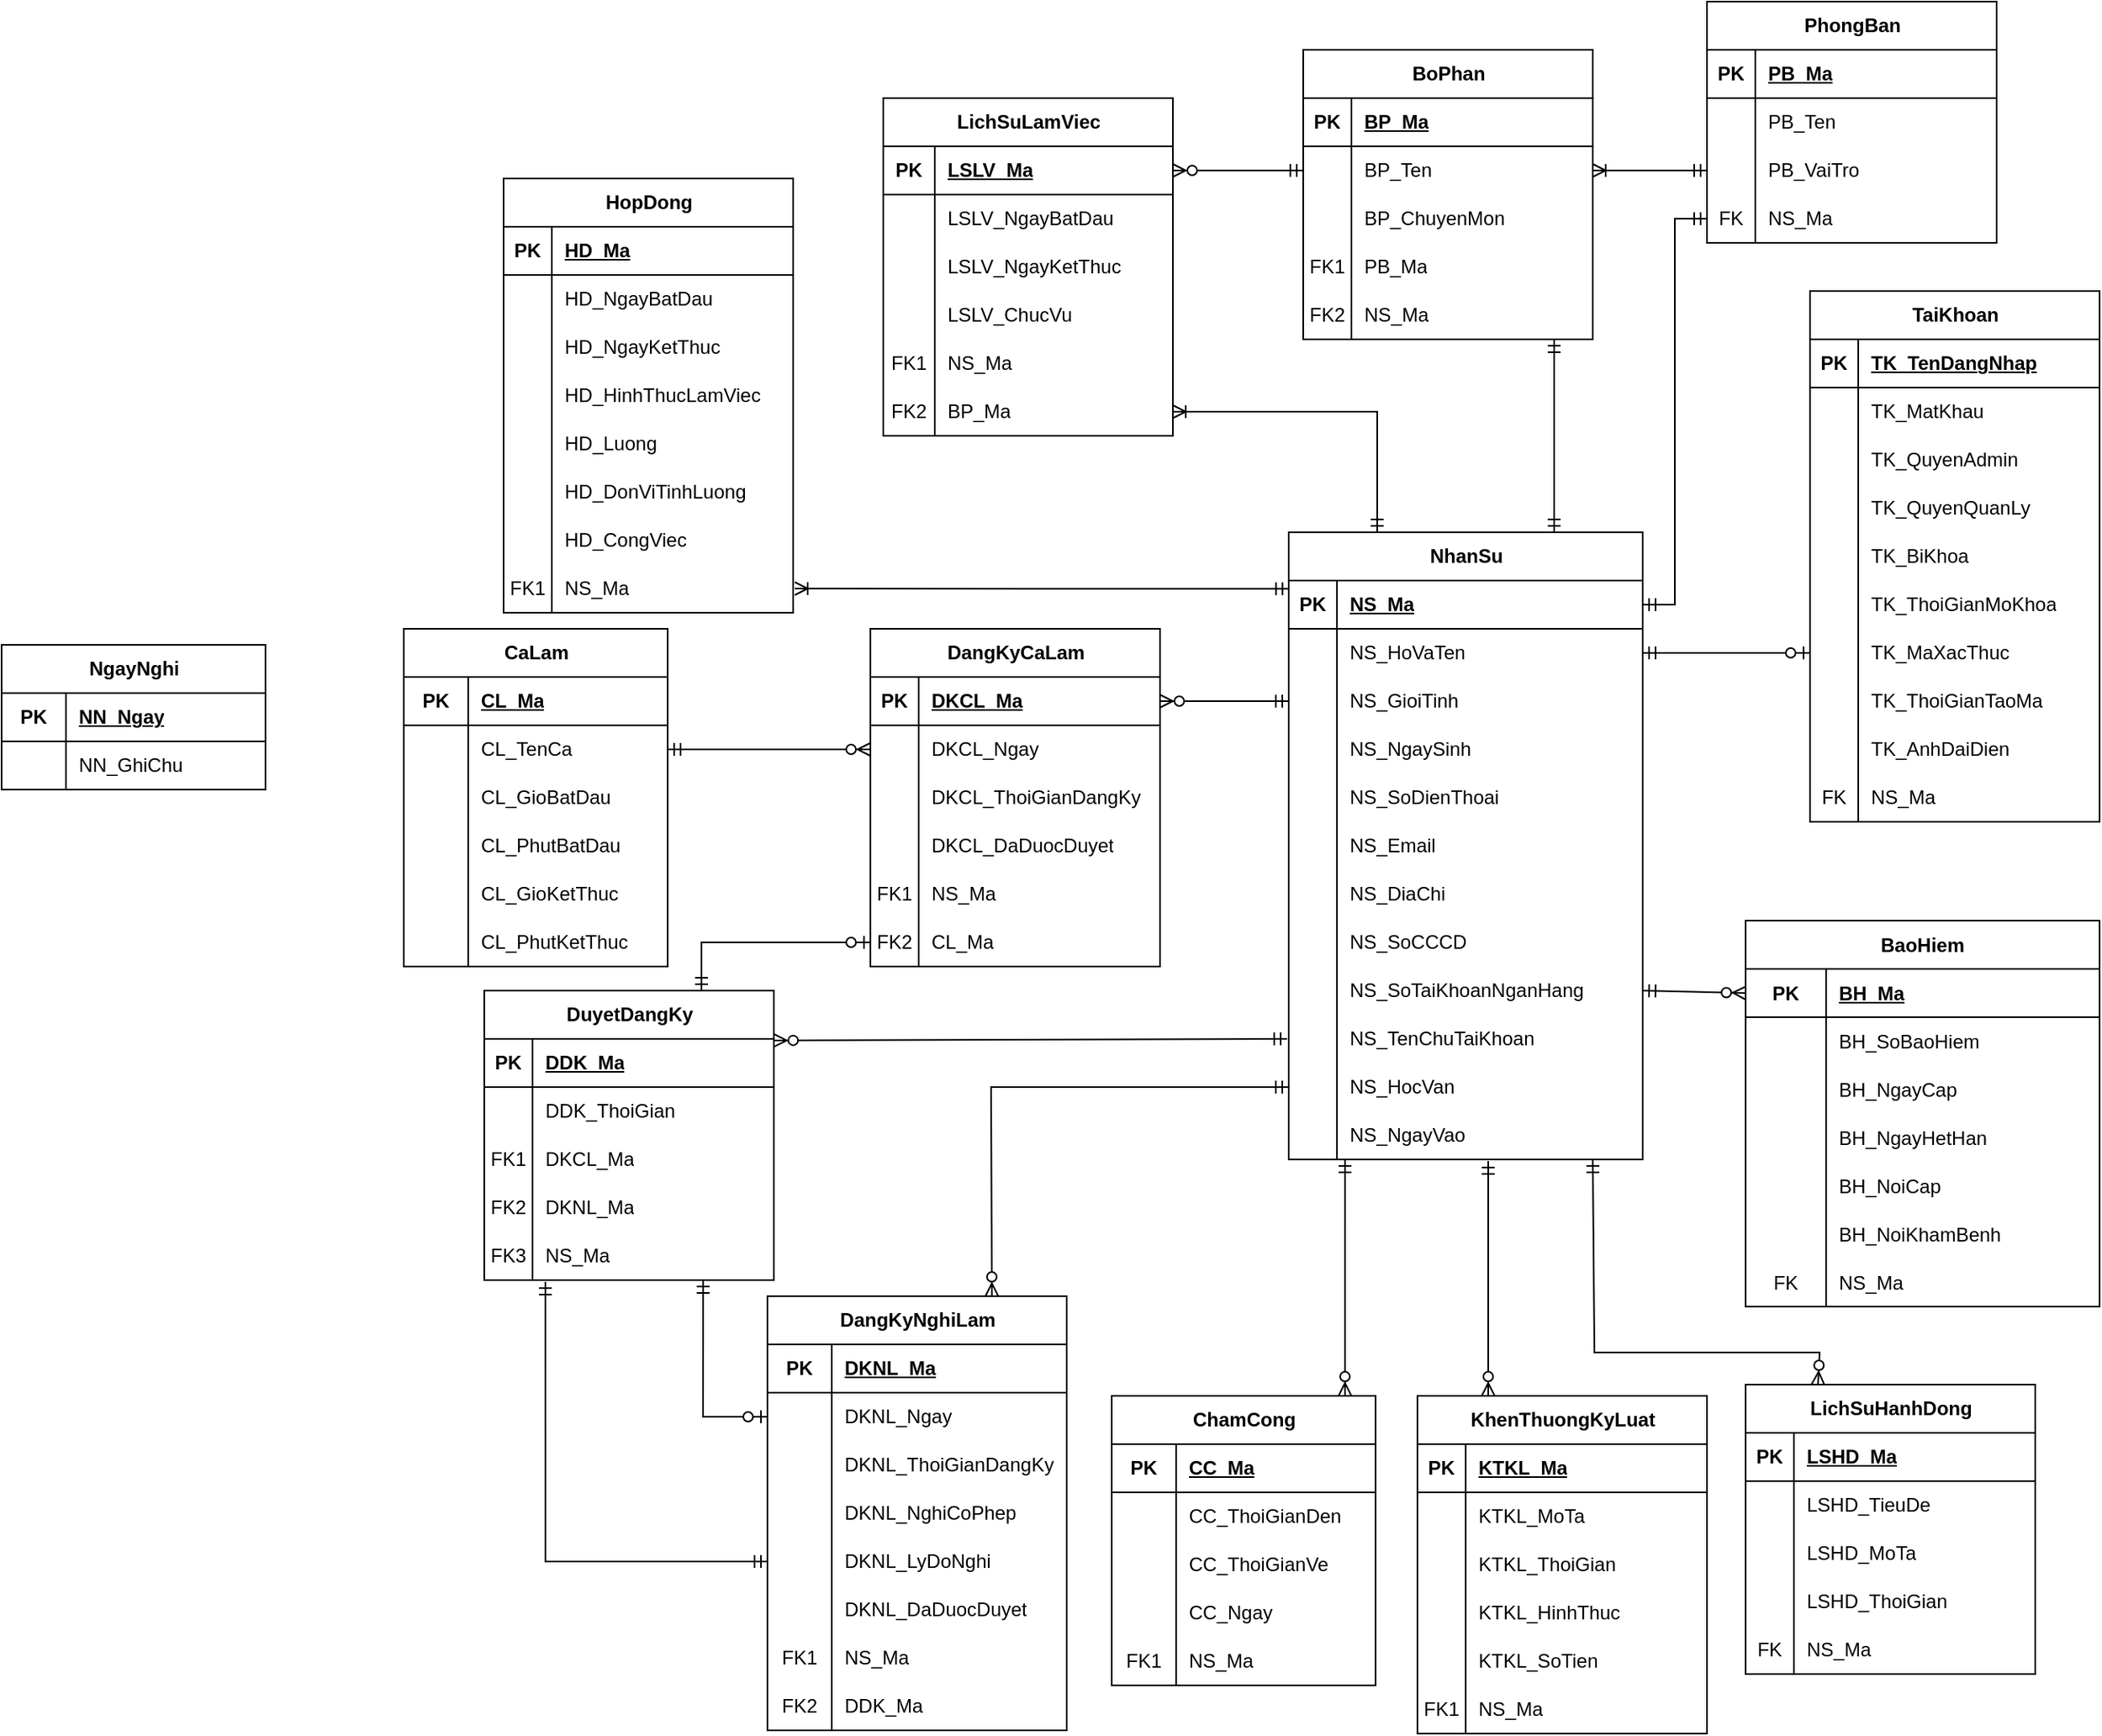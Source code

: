 <mxfile version="22.1.3" type="google">
  <diagram id="C5RBs43oDa-KdzZeNtuy" name="Page-1">
    <mxGraphModel grid="1" page="1" gridSize="10" guides="1" tooltips="1" connect="1" arrows="1" fold="1" pageScale="1" pageWidth="827" pageHeight="1169" math="0" shadow="0">
      <root>
        <mxCell id="WIyWlLk6GJQsqaUBKTNV-0" />
        <mxCell id="WIyWlLk6GJQsqaUBKTNV-1" parent="WIyWlLk6GJQsqaUBKTNV-0" />
        <mxCell id="Y9xoyCRdX5CbbY8KP3T4-0" value="NhanSu" style="shape=table;startSize=30;container=1;collapsible=1;childLayout=tableLayout;fixedRows=1;rowLines=0;fontStyle=1;align=center;resizeLast=1;html=1;" vertex="1" parent="WIyWlLk6GJQsqaUBKTNV-1">
          <mxGeometry x="40" y="220" width="220" height="390" as="geometry" />
        </mxCell>
        <mxCell id="Y9xoyCRdX5CbbY8KP3T4-1" value="" style="shape=tableRow;horizontal=0;startSize=0;swimlaneHead=0;swimlaneBody=0;fillColor=none;collapsible=0;dropTarget=0;points=[[0,0.5],[1,0.5]];portConstraint=eastwest;top=0;left=0;right=0;bottom=1;" vertex="1" parent="Y9xoyCRdX5CbbY8KP3T4-0">
          <mxGeometry y="30" width="220" height="30" as="geometry" />
        </mxCell>
        <mxCell id="Y9xoyCRdX5CbbY8KP3T4-2" value="PK" style="shape=partialRectangle;connectable=0;fillColor=none;top=0;left=0;bottom=0;right=0;fontStyle=1;overflow=hidden;whiteSpace=wrap;html=1;" vertex="1" parent="Y9xoyCRdX5CbbY8KP3T4-1">
          <mxGeometry width="30" height="30" as="geometry">
            <mxRectangle width="30" height="30" as="alternateBounds" />
          </mxGeometry>
        </mxCell>
        <mxCell id="Y9xoyCRdX5CbbY8KP3T4-3" value="NS_Ma" style="shape=partialRectangle;connectable=0;fillColor=none;top=0;left=0;bottom=0;right=0;align=left;spacingLeft=6;fontStyle=5;overflow=hidden;whiteSpace=wrap;html=1;" vertex="1" parent="Y9xoyCRdX5CbbY8KP3T4-1">
          <mxGeometry x="30" width="190" height="30" as="geometry">
            <mxRectangle width="190" height="30" as="alternateBounds" />
          </mxGeometry>
        </mxCell>
        <mxCell id="Y9xoyCRdX5CbbY8KP3T4-4" value="" style="shape=tableRow;horizontal=0;startSize=0;swimlaneHead=0;swimlaneBody=0;fillColor=none;collapsible=0;dropTarget=0;points=[[0,0.5],[1,0.5]];portConstraint=eastwest;top=0;left=0;right=0;bottom=0;" vertex="1" parent="Y9xoyCRdX5CbbY8KP3T4-0">
          <mxGeometry y="60" width="220" height="30" as="geometry" />
        </mxCell>
        <mxCell id="Y9xoyCRdX5CbbY8KP3T4-5" value="" style="shape=partialRectangle;connectable=0;fillColor=none;top=0;left=0;bottom=0;right=0;editable=1;overflow=hidden;whiteSpace=wrap;html=1;" vertex="1" parent="Y9xoyCRdX5CbbY8KP3T4-4">
          <mxGeometry width="30" height="30" as="geometry">
            <mxRectangle width="30" height="30" as="alternateBounds" />
          </mxGeometry>
        </mxCell>
        <mxCell id="Y9xoyCRdX5CbbY8KP3T4-6" value="NS_HoVaTen" style="shape=partialRectangle;connectable=0;fillColor=none;top=0;left=0;bottom=0;right=0;align=left;spacingLeft=6;overflow=hidden;whiteSpace=wrap;html=1;" vertex="1" parent="Y9xoyCRdX5CbbY8KP3T4-4">
          <mxGeometry x="30" width="190" height="30" as="geometry">
            <mxRectangle width="190" height="30" as="alternateBounds" />
          </mxGeometry>
        </mxCell>
        <mxCell id="Y9xoyCRdX5CbbY8KP3T4-7" value="" style="shape=tableRow;horizontal=0;startSize=0;swimlaneHead=0;swimlaneBody=0;fillColor=none;collapsible=0;dropTarget=0;points=[[0,0.5],[1,0.5]];portConstraint=eastwest;top=0;left=0;right=0;bottom=0;" vertex="1" parent="Y9xoyCRdX5CbbY8KP3T4-0">
          <mxGeometry y="90" width="220" height="30" as="geometry" />
        </mxCell>
        <mxCell id="Y9xoyCRdX5CbbY8KP3T4-8" value="" style="shape=partialRectangle;connectable=0;fillColor=none;top=0;left=0;bottom=0;right=0;editable=1;overflow=hidden;whiteSpace=wrap;html=1;" vertex="1" parent="Y9xoyCRdX5CbbY8KP3T4-7">
          <mxGeometry width="30" height="30" as="geometry">
            <mxRectangle width="30" height="30" as="alternateBounds" />
          </mxGeometry>
        </mxCell>
        <mxCell id="Y9xoyCRdX5CbbY8KP3T4-9" value="NS_GioiTinh" style="shape=partialRectangle;connectable=0;fillColor=none;top=0;left=0;bottom=0;right=0;align=left;spacingLeft=6;overflow=hidden;whiteSpace=wrap;html=1;" vertex="1" parent="Y9xoyCRdX5CbbY8KP3T4-7">
          <mxGeometry x="30" width="190" height="30" as="geometry">
            <mxRectangle width="190" height="30" as="alternateBounds" />
          </mxGeometry>
        </mxCell>
        <mxCell id="Y9xoyCRdX5CbbY8KP3T4-10" value="" style="shape=tableRow;horizontal=0;startSize=0;swimlaneHead=0;swimlaneBody=0;fillColor=none;collapsible=0;dropTarget=0;points=[[0,0.5],[1,0.5]];portConstraint=eastwest;top=0;left=0;right=0;bottom=0;" vertex="1" parent="Y9xoyCRdX5CbbY8KP3T4-0">
          <mxGeometry y="120" width="220" height="30" as="geometry" />
        </mxCell>
        <mxCell id="Y9xoyCRdX5CbbY8KP3T4-11" value="" style="shape=partialRectangle;connectable=0;fillColor=none;top=0;left=0;bottom=0;right=0;editable=1;overflow=hidden;whiteSpace=wrap;html=1;" vertex="1" parent="Y9xoyCRdX5CbbY8KP3T4-10">
          <mxGeometry width="30" height="30" as="geometry">
            <mxRectangle width="30" height="30" as="alternateBounds" />
          </mxGeometry>
        </mxCell>
        <mxCell id="Y9xoyCRdX5CbbY8KP3T4-12" value="NS_NgaySinh" style="shape=partialRectangle;connectable=0;fillColor=none;top=0;left=0;bottom=0;right=0;align=left;spacingLeft=6;overflow=hidden;whiteSpace=wrap;html=1;" vertex="1" parent="Y9xoyCRdX5CbbY8KP3T4-10">
          <mxGeometry x="30" width="190" height="30" as="geometry">
            <mxRectangle width="190" height="30" as="alternateBounds" />
          </mxGeometry>
        </mxCell>
        <mxCell id="Y9xoyCRdX5CbbY8KP3T4-13" value="" style="shape=tableRow;horizontal=0;startSize=0;swimlaneHead=0;swimlaneBody=0;fillColor=none;collapsible=0;dropTarget=0;points=[[0,0.5],[1,0.5]];portConstraint=eastwest;top=0;left=0;right=0;bottom=0;" vertex="1" parent="Y9xoyCRdX5CbbY8KP3T4-0">
          <mxGeometry y="150" width="220" height="30" as="geometry" />
        </mxCell>
        <mxCell id="Y9xoyCRdX5CbbY8KP3T4-14" value="" style="shape=partialRectangle;connectable=0;fillColor=none;top=0;left=0;bottom=0;right=0;editable=1;overflow=hidden;whiteSpace=wrap;html=1;" vertex="1" parent="Y9xoyCRdX5CbbY8KP3T4-13">
          <mxGeometry width="30" height="30" as="geometry">
            <mxRectangle width="30" height="30" as="alternateBounds" />
          </mxGeometry>
        </mxCell>
        <mxCell id="Y9xoyCRdX5CbbY8KP3T4-15" value="NS_SoDienThoai" style="shape=partialRectangle;connectable=0;fillColor=none;top=0;left=0;bottom=0;right=0;align=left;spacingLeft=6;overflow=hidden;whiteSpace=wrap;html=1;" vertex="1" parent="Y9xoyCRdX5CbbY8KP3T4-13">
          <mxGeometry x="30" width="190" height="30" as="geometry">
            <mxRectangle width="190" height="30" as="alternateBounds" />
          </mxGeometry>
        </mxCell>
        <mxCell id="Y9xoyCRdX5CbbY8KP3T4-16" value="" style="shape=tableRow;horizontal=0;startSize=0;swimlaneHead=0;swimlaneBody=0;fillColor=none;collapsible=0;dropTarget=0;points=[[0,0.5],[1,0.5]];portConstraint=eastwest;top=0;left=0;right=0;bottom=0;" vertex="1" parent="Y9xoyCRdX5CbbY8KP3T4-0">
          <mxGeometry y="180" width="220" height="30" as="geometry" />
        </mxCell>
        <mxCell id="Y9xoyCRdX5CbbY8KP3T4-17" value="" style="shape=partialRectangle;connectable=0;fillColor=none;top=0;left=0;bottom=0;right=0;editable=1;overflow=hidden;whiteSpace=wrap;html=1;" vertex="1" parent="Y9xoyCRdX5CbbY8KP3T4-16">
          <mxGeometry width="30" height="30" as="geometry">
            <mxRectangle width="30" height="30" as="alternateBounds" />
          </mxGeometry>
        </mxCell>
        <mxCell id="Y9xoyCRdX5CbbY8KP3T4-18" value="NS_Email" style="shape=partialRectangle;connectable=0;fillColor=none;top=0;left=0;bottom=0;right=0;align=left;spacingLeft=6;overflow=hidden;whiteSpace=wrap;html=1;" vertex="1" parent="Y9xoyCRdX5CbbY8KP3T4-16">
          <mxGeometry x="30" width="190" height="30" as="geometry">
            <mxRectangle width="190" height="30" as="alternateBounds" />
          </mxGeometry>
        </mxCell>
        <mxCell id="Y9xoyCRdX5CbbY8KP3T4-19" value="" style="shape=tableRow;horizontal=0;startSize=0;swimlaneHead=0;swimlaneBody=0;fillColor=none;collapsible=0;dropTarget=0;points=[[0,0.5],[1,0.5]];portConstraint=eastwest;top=0;left=0;right=0;bottom=0;" vertex="1" parent="Y9xoyCRdX5CbbY8KP3T4-0">
          <mxGeometry y="210" width="220" height="30" as="geometry" />
        </mxCell>
        <mxCell id="Y9xoyCRdX5CbbY8KP3T4-20" value="" style="shape=partialRectangle;connectable=0;fillColor=none;top=0;left=0;bottom=0;right=0;editable=1;overflow=hidden;whiteSpace=wrap;html=1;" vertex="1" parent="Y9xoyCRdX5CbbY8KP3T4-19">
          <mxGeometry width="30" height="30" as="geometry">
            <mxRectangle width="30" height="30" as="alternateBounds" />
          </mxGeometry>
        </mxCell>
        <mxCell id="Y9xoyCRdX5CbbY8KP3T4-21" value="NS_DiaChi" style="shape=partialRectangle;connectable=0;fillColor=none;top=0;left=0;bottom=0;right=0;align=left;spacingLeft=6;overflow=hidden;whiteSpace=wrap;html=1;" vertex="1" parent="Y9xoyCRdX5CbbY8KP3T4-19">
          <mxGeometry x="30" width="190" height="30" as="geometry">
            <mxRectangle width="190" height="30" as="alternateBounds" />
          </mxGeometry>
        </mxCell>
        <mxCell id="Y9xoyCRdX5CbbY8KP3T4-22" value="" style="shape=tableRow;horizontal=0;startSize=0;swimlaneHead=0;swimlaneBody=0;fillColor=none;collapsible=0;dropTarget=0;points=[[0,0.5],[1,0.5]];portConstraint=eastwest;top=0;left=0;right=0;bottom=0;" vertex="1" parent="Y9xoyCRdX5CbbY8KP3T4-0">
          <mxGeometry y="240" width="220" height="30" as="geometry" />
        </mxCell>
        <mxCell id="Y9xoyCRdX5CbbY8KP3T4-23" value="" style="shape=partialRectangle;connectable=0;fillColor=none;top=0;left=0;bottom=0;right=0;editable=1;overflow=hidden;whiteSpace=wrap;html=1;" vertex="1" parent="Y9xoyCRdX5CbbY8KP3T4-22">
          <mxGeometry width="30" height="30" as="geometry">
            <mxRectangle width="30" height="30" as="alternateBounds" />
          </mxGeometry>
        </mxCell>
        <mxCell id="Y9xoyCRdX5CbbY8KP3T4-24" value="NS_SoCCCD" style="shape=partialRectangle;connectable=0;fillColor=none;top=0;left=0;bottom=0;right=0;align=left;spacingLeft=6;overflow=hidden;whiteSpace=wrap;html=1;" vertex="1" parent="Y9xoyCRdX5CbbY8KP3T4-22">
          <mxGeometry x="30" width="190" height="30" as="geometry">
            <mxRectangle width="190" height="30" as="alternateBounds" />
          </mxGeometry>
        </mxCell>
        <mxCell id="Y9xoyCRdX5CbbY8KP3T4-137" value="" style="shape=tableRow;horizontal=0;startSize=0;swimlaneHead=0;swimlaneBody=0;fillColor=none;collapsible=0;dropTarget=0;points=[[0,0.5],[1,0.5]];portConstraint=eastwest;top=0;left=0;right=0;bottom=0;" vertex="1" parent="Y9xoyCRdX5CbbY8KP3T4-0">
          <mxGeometry y="270" width="220" height="30" as="geometry" />
        </mxCell>
        <mxCell id="Y9xoyCRdX5CbbY8KP3T4-138" value="" style="shape=partialRectangle;connectable=0;fillColor=none;top=0;left=0;bottom=0;right=0;editable=1;overflow=hidden;whiteSpace=wrap;html=1;" vertex="1" parent="Y9xoyCRdX5CbbY8KP3T4-137">
          <mxGeometry width="30" height="30" as="geometry">
            <mxRectangle width="30" height="30" as="alternateBounds" />
          </mxGeometry>
        </mxCell>
        <mxCell id="Y9xoyCRdX5CbbY8KP3T4-139" value="NS_SoTaiKhoanNganHang" style="shape=partialRectangle;connectable=0;fillColor=none;top=0;left=0;bottom=0;right=0;align=left;spacingLeft=6;overflow=hidden;whiteSpace=wrap;html=1;" vertex="1" parent="Y9xoyCRdX5CbbY8KP3T4-137">
          <mxGeometry x="30" width="190" height="30" as="geometry">
            <mxRectangle width="190" height="30" as="alternateBounds" />
          </mxGeometry>
        </mxCell>
        <mxCell id="OjnUVIA2cPbFIfCDDqs5-43" value="" style="shape=tableRow;horizontal=0;startSize=0;swimlaneHead=0;swimlaneBody=0;fillColor=none;collapsible=0;dropTarget=0;points=[[0,0.5],[1,0.5]];portConstraint=eastwest;top=0;left=0;right=0;bottom=0;" vertex="1" parent="Y9xoyCRdX5CbbY8KP3T4-0">
          <mxGeometry y="300" width="220" height="30" as="geometry" />
        </mxCell>
        <mxCell id="OjnUVIA2cPbFIfCDDqs5-44" value="" style="shape=partialRectangle;connectable=0;fillColor=none;top=0;left=0;bottom=0;right=0;editable=1;overflow=hidden;whiteSpace=wrap;html=1;" vertex="1" parent="OjnUVIA2cPbFIfCDDqs5-43">
          <mxGeometry width="30" height="30" as="geometry">
            <mxRectangle width="30" height="30" as="alternateBounds" />
          </mxGeometry>
        </mxCell>
        <mxCell id="OjnUVIA2cPbFIfCDDqs5-45" value="NS_TenChuTaiKhoan" style="shape=partialRectangle;connectable=0;fillColor=none;top=0;left=0;bottom=0;right=0;align=left;spacingLeft=6;overflow=hidden;whiteSpace=wrap;html=1;" vertex="1" parent="OjnUVIA2cPbFIfCDDqs5-43">
          <mxGeometry x="30" width="190" height="30" as="geometry">
            <mxRectangle width="190" height="30" as="alternateBounds" />
          </mxGeometry>
        </mxCell>
        <mxCell id="OjnUVIA2cPbFIfCDDqs5-58" value="" style="shape=tableRow;horizontal=0;startSize=0;swimlaneHead=0;swimlaneBody=0;fillColor=none;collapsible=0;dropTarget=0;points=[[0,0.5],[1,0.5]];portConstraint=eastwest;top=0;left=0;right=0;bottom=0;" vertex="1" parent="Y9xoyCRdX5CbbY8KP3T4-0">
          <mxGeometry y="330" width="220" height="30" as="geometry" />
        </mxCell>
        <mxCell id="OjnUVIA2cPbFIfCDDqs5-59" value="" style="shape=partialRectangle;connectable=0;fillColor=none;top=0;left=0;bottom=0;right=0;editable=1;overflow=hidden;whiteSpace=wrap;html=1;" vertex="1" parent="OjnUVIA2cPbFIfCDDqs5-58">
          <mxGeometry width="30" height="30" as="geometry">
            <mxRectangle width="30" height="30" as="alternateBounds" />
          </mxGeometry>
        </mxCell>
        <mxCell id="OjnUVIA2cPbFIfCDDqs5-60" value="NS_HocVan" style="shape=partialRectangle;connectable=0;fillColor=none;top=0;left=0;bottom=0;right=0;align=left;spacingLeft=6;overflow=hidden;whiteSpace=wrap;html=1;" vertex="1" parent="OjnUVIA2cPbFIfCDDqs5-58">
          <mxGeometry x="30" width="190" height="30" as="geometry">
            <mxRectangle width="190" height="30" as="alternateBounds" />
          </mxGeometry>
        </mxCell>
        <mxCell id="T-HqcgKcM7CLDlGv85HH-0" value="" style="shape=tableRow;horizontal=0;startSize=0;swimlaneHead=0;swimlaneBody=0;fillColor=none;collapsible=0;dropTarget=0;points=[[0,0.5],[1,0.5]];portConstraint=eastwest;top=0;left=0;right=0;bottom=0;" vertex="1" parent="Y9xoyCRdX5CbbY8KP3T4-0">
          <mxGeometry y="360" width="220" height="30" as="geometry" />
        </mxCell>
        <mxCell id="T-HqcgKcM7CLDlGv85HH-1" value="" style="shape=partialRectangle;connectable=0;fillColor=none;top=0;left=0;bottom=0;right=0;editable=1;overflow=hidden;whiteSpace=wrap;html=1;" vertex="1" parent="T-HqcgKcM7CLDlGv85HH-0">
          <mxGeometry width="30" height="30" as="geometry">
            <mxRectangle width="30" height="30" as="alternateBounds" />
          </mxGeometry>
        </mxCell>
        <mxCell id="T-HqcgKcM7CLDlGv85HH-2" value="NS_NgayVao" style="shape=partialRectangle;connectable=0;fillColor=none;top=0;left=0;bottom=0;right=0;align=left;spacingLeft=6;overflow=hidden;whiteSpace=wrap;html=1;" vertex="1" parent="T-HqcgKcM7CLDlGv85HH-0">
          <mxGeometry x="30" width="190" height="30" as="geometry">
            <mxRectangle width="190" height="30" as="alternateBounds" />
          </mxGeometry>
        </mxCell>
        <mxCell id="Y9xoyCRdX5CbbY8KP3T4-25" value="TaiKhoan" style="shape=table;startSize=30;container=1;collapsible=1;childLayout=tableLayout;fixedRows=1;rowLines=0;fontStyle=1;align=center;resizeLast=1;html=1;" vertex="1" parent="WIyWlLk6GJQsqaUBKTNV-1">
          <mxGeometry x="364" y="70" width="180" height="330" as="geometry" />
        </mxCell>
        <mxCell id="Y9xoyCRdX5CbbY8KP3T4-26" value="" style="shape=tableRow;horizontal=0;startSize=0;swimlaneHead=0;swimlaneBody=0;fillColor=none;collapsible=0;dropTarget=0;points=[[0,0.5],[1,0.5]];portConstraint=eastwest;top=0;left=0;right=0;bottom=1;" vertex="1" parent="Y9xoyCRdX5CbbY8KP3T4-25">
          <mxGeometry y="30" width="180" height="30" as="geometry" />
        </mxCell>
        <mxCell id="Y9xoyCRdX5CbbY8KP3T4-27" value="PK" style="shape=partialRectangle;connectable=0;fillColor=none;top=0;left=0;bottom=0;right=0;fontStyle=1;overflow=hidden;whiteSpace=wrap;html=1;" vertex="1" parent="Y9xoyCRdX5CbbY8KP3T4-26">
          <mxGeometry width="30" height="30" as="geometry">
            <mxRectangle width="30" height="30" as="alternateBounds" />
          </mxGeometry>
        </mxCell>
        <mxCell id="Y9xoyCRdX5CbbY8KP3T4-28" value="TK_TenDangNhap" style="shape=partialRectangle;connectable=0;fillColor=none;top=0;left=0;bottom=0;right=0;align=left;spacingLeft=6;fontStyle=5;overflow=hidden;whiteSpace=wrap;html=1;" vertex="1" parent="Y9xoyCRdX5CbbY8KP3T4-26">
          <mxGeometry x="30" width="150" height="30" as="geometry">
            <mxRectangle width="150" height="30" as="alternateBounds" />
          </mxGeometry>
        </mxCell>
        <mxCell id="Y9xoyCRdX5CbbY8KP3T4-29" value="" style="shape=tableRow;horizontal=0;startSize=0;swimlaneHead=0;swimlaneBody=0;fillColor=none;collapsible=0;dropTarget=0;points=[[0,0.5],[1,0.5]];portConstraint=eastwest;top=0;left=0;right=0;bottom=0;" vertex="1" parent="Y9xoyCRdX5CbbY8KP3T4-25">
          <mxGeometry y="60" width="180" height="30" as="geometry" />
        </mxCell>
        <mxCell id="Y9xoyCRdX5CbbY8KP3T4-30" value="" style="shape=partialRectangle;connectable=0;fillColor=none;top=0;left=0;bottom=0;right=0;editable=1;overflow=hidden;whiteSpace=wrap;html=1;" vertex="1" parent="Y9xoyCRdX5CbbY8KP3T4-29">
          <mxGeometry width="30" height="30" as="geometry">
            <mxRectangle width="30" height="30" as="alternateBounds" />
          </mxGeometry>
        </mxCell>
        <mxCell id="Y9xoyCRdX5CbbY8KP3T4-31" value="TK_MatKhau" style="shape=partialRectangle;connectable=0;fillColor=none;top=0;left=0;bottom=0;right=0;align=left;spacingLeft=6;overflow=hidden;whiteSpace=wrap;html=1;" vertex="1" parent="Y9xoyCRdX5CbbY8KP3T4-29">
          <mxGeometry x="30" width="150" height="30" as="geometry">
            <mxRectangle width="150" height="30" as="alternateBounds" />
          </mxGeometry>
        </mxCell>
        <mxCell id="Y9xoyCRdX5CbbY8KP3T4-35" value="" style="shape=tableRow;horizontal=0;startSize=0;swimlaneHead=0;swimlaneBody=0;fillColor=none;collapsible=0;dropTarget=0;points=[[0,0.5],[1,0.5]];portConstraint=eastwest;top=0;left=0;right=0;bottom=0;" vertex="1" parent="Y9xoyCRdX5CbbY8KP3T4-25">
          <mxGeometry y="90" width="180" height="30" as="geometry" />
        </mxCell>
        <mxCell id="Y9xoyCRdX5CbbY8KP3T4-36" value="" style="shape=partialRectangle;connectable=0;fillColor=none;top=0;left=0;bottom=0;right=0;editable=1;overflow=hidden;whiteSpace=wrap;html=1;" vertex="1" parent="Y9xoyCRdX5CbbY8KP3T4-35">
          <mxGeometry width="30" height="30" as="geometry">
            <mxRectangle width="30" height="30" as="alternateBounds" />
          </mxGeometry>
        </mxCell>
        <mxCell id="Y9xoyCRdX5CbbY8KP3T4-37" value="TK_QuyenAdmin" style="shape=partialRectangle;connectable=0;fillColor=none;top=0;left=0;bottom=0;right=0;align=left;spacingLeft=6;overflow=hidden;whiteSpace=wrap;html=1;" vertex="1" parent="Y9xoyCRdX5CbbY8KP3T4-35">
          <mxGeometry x="30" width="150" height="30" as="geometry">
            <mxRectangle width="150" height="30" as="alternateBounds" />
          </mxGeometry>
        </mxCell>
        <mxCell id="_XkqOtWpLBLtLGbcByeb-0" value="" style="shape=tableRow;horizontal=0;startSize=0;swimlaneHead=0;swimlaneBody=0;fillColor=none;collapsible=0;dropTarget=0;points=[[0,0.5],[1,0.5]];portConstraint=eastwest;top=0;left=0;right=0;bottom=0;" vertex="1" parent="Y9xoyCRdX5CbbY8KP3T4-25">
          <mxGeometry y="120" width="180" height="30" as="geometry" />
        </mxCell>
        <mxCell id="_XkqOtWpLBLtLGbcByeb-1" value="" style="shape=partialRectangle;connectable=0;fillColor=none;top=0;left=0;bottom=0;right=0;editable=1;overflow=hidden;whiteSpace=wrap;html=1;" vertex="1" parent="_XkqOtWpLBLtLGbcByeb-0">
          <mxGeometry width="30" height="30" as="geometry">
            <mxRectangle width="30" height="30" as="alternateBounds" />
          </mxGeometry>
        </mxCell>
        <mxCell id="_XkqOtWpLBLtLGbcByeb-2" value="TK_QuyenQuanLy" style="shape=partialRectangle;connectable=0;fillColor=none;top=0;left=0;bottom=0;right=0;align=left;spacingLeft=6;overflow=hidden;whiteSpace=wrap;html=1;" vertex="1" parent="_XkqOtWpLBLtLGbcByeb-0">
          <mxGeometry x="30" width="150" height="30" as="geometry">
            <mxRectangle width="150" height="30" as="alternateBounds" />
          </mxGeometry>
        </mxCell>
        <mxCell id="aQL_9L-kgsDsUv-lOTp1-0" value="" style="shape=tableRow;horizontal=0;startSize=0;swimlaneHead=0;swimlaneBody=0;fillColor=none;collapsible=0;dropTarget=0;points=[[0,0.5],[1,0.5]];portConstraint=eastwest;top=0;left=0;right=0;bottom=0;" vertex="1" parent="Y9xoyCRdX5CbbY8KP3T4-25">
          <mxGeometry y="150" width="180" height="30" as="geometry" />
        </mxCell>
        <mxCell id="aQL_9L-kgsDsUv-lOTp1-1" value="" style="shape=partialRectangle;connectable=0;fillColor=none;top=0;left=0;bottom=0;right=0;editable=1;overflow=hidden;whiteSpace=wrap;html=1;" vertex="1" parent="aQL_9L-kgsDsUv-lOTp1-0">
          <mxGeometry width="30" height="30" as="geometry">
            <mxRectangle width="30" height="30" as="alternateBounds" />
          </mxGeometry>
        </mxCell>
        <mxCell id="aQL_9L-kgsDsUv-lOTp1-2" value="TK_BiKhoa" style="shape=partialRectangle;connectable=0;fillColor=none;top=0;left=0;bottom=0;right=0;align=left;spacingLeft=6;overflow=hidden;whiteSpace=wrap;html=1;" vertex="1" parent="aQL_9L-kgsDsUv-lOTp1-0">
          <mxGeometry x="30" width="150" height="30" as="geometry">
            <mxRectangle width="150" height="30" as="alternateBounds" />
          </mxGeometry>
        </mxCell>
        <mxCell id="gqK1WmFEIp0oPO6Yx7MU-0" value="" style="shape=tableRow;horizontal=0;startSize=0;swimlaneHead=0;swimlaneBody=0;fillColor=none;collapsible=0;dropTarget=0;points=[[0,0.5],[1,0.5]];portConstraint=eastwest;top=0;left=0;right=0;bottom=0;" vertex="1" parent="Y9xoyCRdX5CbbY8KP3T4-25">
          <mxGeometry y="180" width="180" height="30" as="geometry" />
        </mxCell>
        <mxCell id="gqK1WmFEIp0oPO6Yx7MU-1" value="" style="shape=partialRectangle;connectable=0;fillColor=none;top=0;left=0;bottom=0;right=0;editable=1;overflow=hidden;whiteSpace=wrap;html=1;" vertex="1" parent="gqK1WmFEIp0oPO6Yx7MU-0">
          <mxGeometry width="30" height="30" as="geometry">
            <mxRectangle width="30" height="30" as="alternateBounds" />
          </mxGeometry>
        </mxCell>
        <mxCell id="gqK1WmFEIp0oPO6Yx7MU-2" value="TK_ThoiGianMoKhoa" style="shape=partialRectangle;connectable=0;fillColor=none;top=0;left=0;bottom=0;right=0;align=left;spacingLeft=6;overflow=hidden;whiteSpace=wrap;html=1;" vertex="1" parent="gqK1WmFEIp0oPO6Yx7MU-0">
          <mxGeometry x="30" width="150" height="30" as="geometry">
            <mxRectangle width="150" height="30" as="alternateBounds" />
          </mxGeometry>
        </mxCell>
        <mxCell id="gqK1WmFEIp0oPO6Yx7MU-3" value="" style="shape=tableRow;horizontal=0;startSize=0;swimlaneHead=0;swimlaneBody=0;fillColor=none;collapsible=0;dropTarget=0;points=[[0,0.5],[1,0.5]];portConstraint=eastwest;top=0;left=0;right=0;bottom=0;" vertex="1" parent="Y9xoyCRdX5CbbY8KP3T4-25">
          <mxGeometry y="210" width="180" height="30" as="geometry" />
        </mxCell>
        <mxCell id="gqK1WmFEIp0oPO6Yx7MU-4" value="" style="shape=partialRectangle;connectable=0;fillColor=none;top=0;left=0;bottom=0;right=0;editable=1;overflow=hidden;whiteSpace=wrap;html=1;" vertex="1" parent="gqK1WmFEIp0oPO6Yx7MU-3">
          <mxGeometry width="30" height="30" as="geometry">
            <mxRectangle width="30" height="30" as="alternateBounds" />
          </mxGeometry>
        </mxCell>
        <mxCell id="gqK1WmFEIp0oPO6Yx7MU-5" value="TK_MaXacThuc" style="shape=partialRectangle;connectable=0;fillColor=none;top=0;left=0;bottom=0;right=0;align=left;spacingLeft=6;overflow=hidden;whiteSpace=wrap;html=1;" vertex="1" parent="gqK1WmFEIp0oPO6Yx7MU-3">
          <mxGeometry x="30" width="150" height="30" as="geometry">
            <mxRectangle width="150" height="30" as="alternateBounds" />
          </mxGeometry>
        </mxCell>
        <mxCell id="pSk3PvRZ0GOVE9XWQV3j-0" value="" style="shape=tableRow;horizontal=0;startSize=0;swimlaneHead=0;swimlaneBody=0;fillColor=none;collapsible=0;dropTarget=0;points=[[0,0.5],[1,0.5]];portConstraint=eastwest;top=0;left=0;right=0;bottom=0;" vertex="1" parent="Y9xoyCRdX5CbbY8KP3T4-25">
          <mxGeometry y="240" width="180" height="30" as="geometry" />
        </mxCell>
        <mxCell id="pSk3PvRZ0GOVE9XWQV3j-1" value="" style="shape=partialRectangle;connectable=0;fillColor=none;top=0;left=0;bottom=0;right=0;editable=1;overflow=hidden;whiteSpace=wrap;html=1;" vertex="1" parent="pSk3PvRZ0GOVE9XWQV3j-0">
          <mxGeometry width="30" height="30" as="geometry">
            <mxRectangle width="30" height="30" as="alternateBounds" />
          </mxGeometry>
        </mxCell>
        <mxCell id="pSk3PvRZ0GOVE9XWQV3j-2" value="TK_ThoiGianTaoMa" style="shape=partialRectangle;connectable=0;fillColor=none;top=0;left=0;bottom=0;right=0;align=left;spacingLeft=6;overflow=hidden;whiteSpace=wrap;html=1;" vertex="1" parent="pSk3PvRZ0GOVE9XWQV3j-0">
          <mxGeometry x="30" width="150" height="30" as="geometry">
            <mxRectangle width="150" height="30" as="alternateBounds" />
          </mxGeometry>
        </mxCell>
        <mxCell id="OjnUVIA2cPbFIfCDDqs5-12" value="" style="shape=tableRow;horizontal=0;startSize=0;swimlaneHead=0;swimlaneBody=0;fillColor=none;collapsible=0;dropTarget=0;points=[[0,0.5],[1,0.5]];portConstraint=eastwest;top=0;left=0;right=0;bottom=0;" vertex="1" parent="Y9xoyCRdX5CbbY8KP3T4-25">
          <mxGeometry y="270" width="180" height="30" as="geometry" />
        </mxCell>
        <mxCell id="OjnUVIA2cPbFIfCDDqs5-13" value="" style="shape=partialRectangle;connectable=0;fillColor=none;top=0;left=0;bottom=0;right=0;editable=1;overflow=hidden;whiteSpace=wrap;html=1;" vertex="1" parent="OjnUVIA2cPbFIfCDDqs5-12">
          <mxGeometry width="30" height="30" as="geometry">
            <mxRectangle width="30" height="30" as="alternateBounds" />
          </mxGeometry>
        </mxCell>
        <mxCell id="OjnUVIA2cPbFIfCDDqs5-14" value="TK_AnhDaiDien" style="shape=partialRectangle;connectable=0;fillColor=none;top=0;left=0;bottom=0;right=0;align=left;spacingLeft=6;overflow=hidden;whiteSpace=wrap;html=1;" vertex="1" parent="OjnUVIA2cPbFIfCDDqs5-12">
          <mxGeometry x="30" width="150" height="30" as="geometry">
            <mxRectangle width="150" height="30" as="alternateBounds" />
          </mxGeometry>
        </mxCell>
        <mxCell id="gtRrlFKtNLXtLUlCybtK-0" value="" style="shape=tableRow;horizontal=0;startSize=0;swimlaneHead=0;swimlaneBody=0;fillColor=none;collapsible=0;dropTarget=0;points=[[0,0.5],[1,0.5]];portConstraint=eastwest;top=0;left=0;right=0;bottom=0;" vertex="1" parent="Y9xoyCRdX5CbbY8KP3T4-25">
          <mxGeometry y="300" width="180" height="30" as="geometry" />
        </mxCell>
        <mxCell id="gtRrlFKtNLXtLUlCybtK-1" value="FK" style="shape=partialRectangle;connectable=0;fillColor=none;top=0;left=0;bottom=0;right=0;editable=1;overflow=hidden;whiteSpace=wrap;html=1;" vertex="1" parent="gtRrlFKtNLXtLUlCybtK-0">
          <mxGeometry width="30" height="30" as="geometry">
            <mxRectangle width="30" height="30" as="alternateBounds" />
          </mxGeometry>
        </mxCell>
        <mxCell id="gtRrlFKtNLXtLUlCybtK-2" value="NS_Ma" style="shape=partialRectangle;connectable=0;fillColor=none;top=0;left=0;bottom=0;right=0;align=left;spacingLeft=6;overflow=hidden;whiteSpace=wrap;html=1;" vertex="1" parent="gtRrlFKtNLXtLUlCybtK-0">
          <mxGeometry x="30" width="150" height="30" as="geometry">
            <mxRectangle width="150" height="30" as="alternateBounds" />
          </mxGeometry>
        </mxCell>
        <mxCell id="Y9xoyCRdX5CbbY8KP3T4-70" value="" style="fontSize=12;html=1;endArrow=ERzeroToOne;startArrow=ERmandOne;rounded=0;exitX=1;exitY=0.5;exitDx=0;exitDy=0;entryX=0;entryY=0.5;entryDx=0;entryDy=0;" edge="1" parent="WIyWlLk6GJQsqaUBKTNV-1" source="Y9xoyCRdX5CbbY8KP3T4-4" target="gqK1WmFEIp0oPO6Yx7MU-3">
          <mxGeometry width="100" height="100" relative="1" as="geometry">
            <mxPoint x="360" y="450" as="sourcePoint" />
            <mxPoint x="460" y="350" as="targetPoint" />
          </mxGeometry>
        </mxCell>
        <mxCell id="Y9xoyCRdX5CbbY8KP3T4-205" value="" style="fontSize=12;html=1;endArrow=ERoneToMany;startArrow=ERmandOne;rounded=0;exitX=0.25;exitY=0;exitDx=0;exitDy=0;entryX=1;entryY=0.5;entryDx=0;entryDy=0;" edge="1" parent="WIyWlLk6GJQsqaUBKTNV-1" source="Y9xoyCRdX5CbbY8KP3T4-0" target="zdtgeVZVthm3USg5YvgE-31">
          <mxGeometry width="100" height="100" relative="1" as="geometry">
            <mxPoint x="40" y="266" as="sourcePoint" />
            <mxPoint x="-55" y="190" as="targetPoint" />
            <Array as="points">
              <mxPoint x="95" y="145" />
            </Array>
          </mxGeometry>
        </mxCell>
        <mxCell id="YtTopcnXQbM69YU-Mbqt-14" value="" style="fontSize=12;html=1;endArrow=ERzeroToMany;startArrow=ERmandOne;rounded=0;entryX=0.25;entryY=0;entryDx=0;entryDy=0;" edge="1" parent="WIyWlLk6GJQsqaUBKTNV-1">
          <mxGeometry width="100" height="100" relative="1" as="geometry">
            <mxPoint x="164" y="611" as="sourcePoint" />
            <mxPoint x="164" y="757" as="targetPoint" />
          </mxGeometry>
        </mxCell>
        <mxCell id="YtTopcnXQbM69YU-Mbqt-33" value="PhongBan" style="shape=table;startSize=30;container=1;collapsible=1;childLayout=tableLayout;fixedRows=1;rowLines=0;fontStyle=1;align=center;resizeLast=1;html=1;" vertex="1" parent="WIyWlLk6GJQsqaUBKTNV-1">
          <mxGeometry x="300" y="-110" width="180" height="150" as="geometry" />
        </mxCell>
        <mxCell id="YtTopcnXQbM69YU-Mbqt-34" value="" style="shape=tableRow;horizontal=0;startSize=0;swimlaneHead=0;swimlaneBody=0;fillColor=none;collapsible=0;dropTarget=0;points=[[0,0.5],[1,0.5]];portConstraint=eastwest;top=0;left=0;right=0;bottom=1;" vertex="1" parent="YtTopcnXQbM69YU-Mbqt-33">
          <mxGeometry y="30" width="180" height="30" as="geometry" />
        </mxCell>
        <mxCell id="YtTopcnXQbM69YU-Mbqt-35" value="PK" style="shape=partialRectangle;connectable=0;fillColor=none;top=0;left=0;bottom=0;right=0;fontStyle=1;overflow=hidden;whiteSpace=wrap;html=1;" vertex="1" parent="YtTopcnXQbM69YU-Mbqt-34">
          <mxGeometry width="30" height="30" as="geometry">
            <mxRectangle width="30" height="30" as="alternateBounds" />
          </mxGeometry>
        </mxCell>
        <mxCell id="YtTopcnXQbM69YU-Mbqt-36" value="PB_Ma" style="shape=partialRectangle;connectable=0;fillColor=none;top=0;left=0;bottom=0;right=0;align=left;spacingLeft=6;fontStyle=5;overflow=hidden;whiteSpace=wrap;html=1;" vertex="1" parent="YtTopcnXQbM69YU-Mbqt-34">
          <mxGeometry x="30" width="150" height="30" as="geometry">
            <mxRectangle width="150" height="30" as="alternateBounds" />
          </mxGeometry>
        </mxCell>
        <mxCell id="YtTopcnXQbM69YU-Mbqt-37" value="" style="shape=tableRow;horizontal=0;startSize=0;swimlaneHead=0;swimlaneBody=0;fillColor=none;collapsible=0;dropTarget=0;points=[[0,0.5],[1,0.5]];portConstraint=eastwest;top=0;left=0;right=0;bottom=0;" vertex="1" parent="YtTopcnXQbM69YU-Mbqt-33">
          <mxGeometry y="60" width="180" height="30" as="geometry" />
        </mxCell>
        <mxCell id="YtTopcnXQbM69YU-Mbqt-38" value="" style="shape=partialRectangle;connectable=0;fillColor=none;top=0;left=0;bottom=0;right=0;editable=1;overflow=hidden;whiteSpace=wrap;html=1;" vertex="1" parent="YtTopcnXQbM69YU-Mbqt-37">
          <mxGeometry width="30" height="30" as="geometry">
            <mxRectangle width="30" height="30" as="alternateBounds" />
          </mxGeometry>
        </mxCell>
        <mxCell id="YtTopcnXQbM69YU-Mbqt-39" value="PB_Ten" style="shape=partialRectangle;connectable=0;fillColor=none;top=0;left=0;bottom=0;right=0;align=left;spacingLeft=6;overflow=hidden;whiteSpace=wrap;html=1;" vertex="1" parent="YtTopcnXQbM69YU-Mbqt-37">
          <mxGeometry x="30" width="150" height="30" as="geometry">
            <mxRectangle width="150" height="30" as="alternateBounds" />
          </mxGeometry>
        </mxCell>
        <mxCell id="YtTopcnXQbM69YU-Mbqt-40" value="" style="shape=tableRow;horizontal=0;startSize=0;swimlaneHead=0;swimlaneBody=0;fillColor=none;collapsible=0;dropTarget=0;points=[[0,0.5],[1,0.5]];portConstraint=eastwest;top=0;left=0;right=0;bottom=0;" vertex="1" parent="YtTopcnXQbM69YU-Mbqt-33">
          <mxGeometry y="90" width="180" height="30" as="geometry" />
        </mxCell>
        <mxCell id="YtTopcnXQbM69YU-Mbqt-41" value="" style="shape=partialRectangle;connectable=0;fillColor=none;top=0;left=0;bottom=0;right=0;editable=1;overflow=hidden;whiteSpace=wrap;html=1;" vertex="1" parent="YtTopcnXQbM69YU-Mbqt-40">
          <mxGeometry width="30" height="30" as="geometry">
            <mxRectangle width="30" height="30" as="alternateBounds" />
          </mxGeometry>
        </mxCell>
        <mxCell id="YtTopcnXQbM69YU-Mbqt-42" value="PB_VaiTro" style="shape=partialRectangle;connectable=0;fillColor=none;top=0;left=0;bottom=0;right=0;align=left;spacingLeft=6;overflow=hidden;whiteSpace=wrap;html=1;" vertex="1" parent="YtTopcnXQbM69YU-Mbqt-40">
          <mxGeometry x="30" width="150" height="30" as="geometry">
            <mxRectangle width="150" height="30" as="alternateBounds" />
          </mxGeometry>
        </mxCell>
        <mxCell id="v1wDuum1vlmAMvyszZJa-9" value="" style="shape=tableRow;horizontal=0;startSize=0;swimlaneHead=0;swimlaneBody=0;fillColor=none;collapsible=0;dropTarget=0;points=[[0,0.5],[1,0.5]];portConstraint=eastwest;top=0;left=0;right=0;bottom=0;" vertex="1" parent="YtTopcnXQbM69YU-Mbqt-33">
          <mxGeometry y="120" width="180" height="30" as="geometry" />
        </mxCell>
        <mxCell id="v1wDuum1vlmAMvyszZJa-10" value="FK" style="shape=partialRectangle;connectable=0;fillColor=none;top=0;left=0;bottom=0;right=0;editable=1;overflow=hidden;whiteSpace=wrap;html=1;" vertex="1" parent="v1wDuum1vlmAMvyszZJa-9">
          <mxGeometry width="30" height="30" as="geometry">
            <mxRectangle width="30" height="30" as="alternateBounds" />
          </mxGeometry>
        </mxCell>
        <mxCell id="v1wDuum1vlmAMvyszZJa-11" value="NS_Ma" style="shape=partialRectangle;connectable=0;fillColor=none;top=0;left=0;bottom=0;right=0;align=left;spacingLeft=6;overflow=hidden;whiteSpace=wrap;html=1;" vertex="1" parent="v1wDuum1vlmAMvyszZJa-9">
          <mxGeometry x="30" width="150" height="30" as="geometry">
            <mxRectangle width="150" height="30" as="alternateBounds" />
          </mxGeometry>
        </mxCell>
        <mxCell id="4s4TlR8R_mlDF5bYn8hu-6" value="" style="fontSize=12;html=1;endArrow=ERzeroToMany;startArrow=ERmandOne;rounded=0;entryX=0;entryY=0.5;entryDx=0;entryDy=0;exitX=1;exitY=0.5;exitDx=0;exitDy=0;" edge="1" parent="WIyWlLk6GJQsqaUBKTNV-1" source="Y9xoyCRdX5CbbY8KP3T4-137" target="mBY1E8T6Xet3LXcebwKO-32">
          <mxGeometry width="100" height="100" relative="1" as="geometry">
            <mxPoint x="219" y="670" as="sourcePoint" />
            <mxPoint x="280" y="810" as="targetPoint" />
          </mxGeometry>
        </mxCell>
        <mxCell id="_XkqOtWpLBLtLGbcByeb-3" value="BoPhan" style="shape=table;startSize=30;container=1;collapsible=1;childLayout=tableLayout;fixedRows=1;rowLines=0;fontStyle=1;align=center;resizeLast=1;html=1;" vertex="1" parent="WIyWlLk6GJQsqaUBKTNV-1">
          <mxGeometry x="49" y="-80" width="180" height="180" as="geometry" />
        </mxCell>
        <mxCell id="_XkqOtWpLBLtLGbcByeb-4" value="" style="shape=tableRow;horizontal=0;startSize=0;swimlaneHead=0;swimlaneBody=0;fillColor=none;collapsible=0;dropTarget=0;points=[[0,0.5],[1,0.5]];portConstraint=eastwest;top=0;left=0;right=0;bottom=1;" vertex="1" parent="_XkqOtWpLBLtLGbcByeb-3">
          <mxGeometry y="30" width="180" height="30" as="geometry" />
        </mxCell>
        <mxCell id="_XkqOtWpLBLtLGbcByeb-5" value="PK" style="shape=partialRectangle;connectable=0;fillColor=none;top=0;left=0;bottom=0;right=0;fontStyle=1;overflow=hidden;whiteSpace=wrap;html=1;" vertex="1" parent="_XkqOtWpLBLtLGbcByeb-4">
          <mxGeometry width="30" height="30" as="geometry">
            <mxRectangle width="30" height="30" as="alternateBounds" />
          </mxGeometry>
        </mxCell>
        <mxCell id="_XkqOtWpLBLtLGbcByeb-6" value="BP_Ma" style="shape=partialRectangle;connectable=0;fillColor=none;top=0;left=0;bottom=0;right=0;align=left;spacingLeft=6;fontStyle=5;overflow=hidden;whiteSpace=wrap;html=1;" vertex="1" parent="_XkqOtWpLBLtLGbcByeb-4">
          <mxGeometry x="30" width="150" height="30" as="geometry">
            <mxRectangle width="150" height="30" as="alternateBounds" />
          </mxGeometry>
        </mxCell>
        <mxCell id="_XkqOtWpLBLtLGbcByeb-7" value="" style="shape=tableRow;horizontal=0;startSize=0;swimlaneHead=0;swimlaneBody=0;fillColor=none;collapsible=0;dropTarget=0;points=[[0,0.5],[1,0.5]];portConstraint=eastwest;top=0;left=0;right=0;bottom=0;" vertex="1" parent="_XkqOtWpLBLtLGbcByeb-3">
          <mxGeometry y="60" width="180" height="30" as="geometry" />
        </mxCell>
        <mxCell id="_XkqOtWpLBLtLGbcByeb-8" value="" style="shape=partialRectangle;connectable=0;fillColor=none;top=0;left=0;bottom=0;right=0;editable=1;overflow=hidden;whiteSpace=wrap;html=1;" vertex="1" parent="_XkqOtWpLBLtLGbcByeb-7">
          <mxGeometry width="30" height="30" as="geometry">
            <mxRectangle width="30" height="30" as="alternateBounds" />
          </mxGeometry>
        </mxCell>
        <mxCell id="_XkqOtWpLBLtLGbcByeb-9" value="BP_Ten" style="shape=partialRectangle;connectable=0;fillColor=none;top=0;left=0;bottom=0;right=0;align=left;spacingLeft=6;overflow=hidden;whiteSpace=wrap;html=1;" vertex="1" parent="_XkqOtWpLBLtLGbcByeb-7">
          <mxGeometry x="30" width="150" height="30" as="geometry">
            <mxRectangle width="150" height="30" as="alternateBounds" />
          </mxGeometry>
        </mxCell>
        <mxCell id="_XkqOtWpLBLtLGbcByeb-10" value="" style="shape=tableRow;horizontal=0;startSize=0;swimlaneHead=0;swimlaneBody=0;fillColor=none;collapsible=0;dropTarget=0;points=[[0,0.5],[1,0.5]];portConstraint=eastwest;top=0;left=0;right=0;bottom=0;" vertex="1" parent="_XkqOtWpLBLtLGbcByeb-3">
          <mxGeometry y="90" width="180" height="30" as="geometry" />
        </mxCell>
        <mxCell id="_XkqOtWpLBLtLGbcByeb-11" value="" style="shape=partialRectangle;connectable=0;fillColor=none;top=0;left=0;bottom=0;right=0;editable=1;overflow=hidden;whiteSpace=wrap;html=1;" vertex="1" parent="_XkqOtWpLBLtLGbcByeb-10">
          <mxGeometry width="30" height="30" as="geometry">
            <mxRectangle width="30" height="30" as="alternateBounds" />
          </mxGeometry>
        </mxCell>
        <mxCell id="_XkqOtWpLBLtLGbcByeb-12" value="BP_ChuyenMon" style="shape=partialRectangle;connectable=0;fillColor=none;top=0;left=0;bottom=0;right=0;align=left;spacingLeft=6;overflow=hidden;whiteSpace=wrap;html=1;" vertex="1" parent="_XkqOtWpLBLtLGbcByeb-10">
          <mxGeometry x="30" width="150" height="30" as="geometry">
            <mxRectangle width="150" height="30" as="alternateBounds" />
          </mxGeometry>
        </mxCell>
        <mxCell id="_XkqOtWpLBLtLGbcByeb-13" value="" style="shape=tableRow;horizontal=0;startSize=0;swimlaneHead=0;swimlaneBody=0;fillColor=none;collapsible=0;dropTarget=0;points=[[0,0.5],[1,0.5]];portConstraint=eastwest;top=0;left=0;right=0;bottom=0;" vertex="1" parent="_XkqOtWpLBLtLGbcByeb-3">
          <mxGeometry y="120" width="180" height="30" as="geometry" />
        </mxCell>
        <mxCell id="_XkqOtWpLBLtLGbcByeb-14" value="FK1" style="shape=partialRectangle;connectable=0;fillColor=none;top=0;left=0;bottom=0;right=0;editable=1;overflow=hidden;whiteSpace=wrap;html=1;" vertex="1" parent="_XkqOtWpLBLtLGbcByeb-13">
          <mxGeometry width="30" height="30" as="geometry">
            <mxRectangle width="30" height="30" as="alternateBounds" />
          </mxGeometry>
        </mxCell>
        <mxCell id="_XkqOtWpLBLtLGbcByeb-15" value="PB_Ma" style="shape=partialRectangle;connectable=0;fillColor=none;top=0;left=0;bottom=0;right=0;align=left;spacingLeft=6;overflow=hidden;whiteSpace=wrap;html=1;" vertex="1" parent="_XkqOtWpLBLtLGbcByeb-13">
          <mxGeometry x="30" width="150" height="30" as="geometry">
            <mxRectangle width="150" height="30" as="alternateBounds" />
          </mxGeometry>
        </mxCell>
        <mxCell id="v1wDuum1vlmAMvyszZJa-6" value="" style="shape=tableRow;horizontal=0;startSize=0;swimlaneHead=0;swimlaneBody=0;fillColor=none;collapsible=0;dropTarget=0;points=[[0,0.5],[1,0.5]];portConstraint=eastwest;top=0;left=0;right=0;bottom=0;" vertex="1" parent="_XkqOtWpLBLtLGbcByeb-3">
          <mxGeometry y="150" width="180" height="30" as="geometry" />
        </mxCell>
        <mxCell id="v1wDuum1vlmAMvyszZJa-7" value="FK2" style="shape=partialRectangle;connectable=0;fillColor=none;top=0;left=0;bottom=0;right=0;editable=1;overflow=hidden;whiteSpace=wrap;html=1;" vertex="1" parent="v1wDuum1vlmAMvyszZJa-6">
          <mxGeometry width="30" height="30" as="geometry">
            <mxRectangle width="30" height="30" as="alternateBounds" />
          </mxGeometry>
        </mxCell>
        <mxCell id="v1wDuum1vlmAMvyszZJa-8" value="NS_Ma" style="shape=partialRectangle;connectable=0;fillColor=none;top=0;left=0;bottom=0;right=0;align=left;spacingLeft=6;overflow=hidden;whiteSpace=wrap;html=1;" vertex="1" parent="v1wDuum1vlmAMvyszZJa-6">
          <mxGeometry x="30" width="150" height="30" as="geometry">
            <mxRectangle width="150" height="30" as="alternateBounds" />
          </mxGeometry>
        </mxCell>
        <mxCell id="cdlC3843sZJS6UtKGd5W-6" value="" style="fontSize=12;html=1;endArrow=ERoneToMany;startArrow=ERmandOne;rounded=0;entryX=1;entryY=0.5;entryDx=0;entryDy=0;exitX=0;exitY=0.5;exitDx=0;exitDy=0;" edge="1" parent="WIyWlLk6GJQsqaUBKTNV-1" source="YtTopcnXQbM69YU-Mbqt-40" target="_XkqOtWpLBLtLGbcByeb-7">
          <mxGeometry width="100" height="100" relative="1" as="geometry">
            <mxPoint x="260" y="120" as="sourcePoint" />
            <mxPoint x="50" y="320" as="targetPoint" />
          </mxGeometry>
        </mxCell>
        <mxCell id="cdlC3843sZJS6UtKGd5W-8" value="" style="fontSize=12;html=1;endArrow=ERzeroToMany;startArrow=ERmandOne;rounded=0;exitX=0;exitY=0.5;exitDx=0;exitDy=0;entryX=1;entryY=0.5;entryDx=0;entryDy=0;" edge="1" parent="WIyWlLk6GJQsqaUBKTNV-1" source="_XkqOtWpLBLtLGbcByeb-7" target="euXWqgeEEkGq7HficJka-33">
          <mxGeometry width="100" height="100" relative="1" as="geometry">
            <mxPoint x="-1" y="100" as="sourcePoint" />
            <mxPoint x="20" y="20" as="targetPoint" />
          </mxGeometry>
        </mxCell>
        <mxCell id="WGlgBQCldGZR5QN37g1S-60" value="" style="fontSize=12;html=1;endArrow=ERzeroToMany;startArrow=ERmandOne;rounded=0;entryX=0.25;entryY=0;entryDx=0;entryDy=0;" edge="1" parent="WIyWlLk6GJQsqaUBKTNV-1" target="C5wQ4QiIznH8HA1j_7Th-40">
          <mxGeometry width="100" height="100" relative="1" as="geometry">
            <mxPoint x="229" y="610" as="sourcePoint" />
            <mxPoint x="340" y="710" as="targetPoint" />
            <Array as="points">
              <mxPoint x="230" y="730" />
              <mxPoint x="370" y="730" />
            </Array>
          </mxGeometry>
        </mxCell>
        <mxCell id="C5wQ4QiIznH8HA1j_7Th-40" value="LichSuHanhDong" style="shape=table;startSize=30;container=1;collapsible=1;childLayout=tableLayout;fixedRows=1;rowLines=0;fontStyle=1;align=center;resizeLast=1;html=1;" vertex="1" parent="WIyWlLk6GJQsqaUBKTNV-1">
          <mxGeometry x="324" y="750" width="180" height="180" as="geometry" />
        </mxCell>
        <mxCell id="C5wQ4QiIznH8HA1j_7Th-41" value="" style="shape=tableRow;horizontal=0;startSize=0;swimlaneHead=0;swimlaneBody=0;fillColor=none;collapsible=0;dropTarget=0;points=[[0,0.5],[1,0.5]];portConstraint=eastwest;top=0;left=0;right=0;bottom=1;" vertex="1" parent="C5wQ4QiIznH8HA1j_7Th-40">
          <mxGeometry y="30" width="180" height="30" as="geometry" />
        </mxCell>
        <mxCell id="C5wQ4QiIznH8HA1j_7Th-42" value="PK" style="shape=partialRectangle;connectable=0;fillColor=none;top=0;left=0;bottom=0;right=0;fontStyle=1;overflow=hidden;whiteSpace=wrap;html=1;" vertex="1" parent="C5wQ4QiIznH8HA1j_7Th-41">
          <mxGeometry width="30" height="30" as="geometry">
            <mxRectangle width="30" height="30" as="alternateBounds" />
          </mxGeometry>
        </mxCell>
        <mxCell id="C5wQ4QiIznH8HA1j_7Th-43" value="LSHD_Ma" style="shape=partialRectangle;connectable=0;fillColor=none;top=0;left=0;bottom=0;right=0;align=left;spacingLeft=6;fontStyle=5;overflow=hidden;whiteSpace=wrap;html=1;" vertex="1" parent="C5wQ4QiIznH8HA1j_7Th-41">
          <mxGeometry x="30" width="150" height="30" as="geometry">
            <mxRectangle width="150" height="30" as="alternateBounds" />
          </mxGeometry>
        </mxCell>
        <mxCell id="C5wQ4QiIznH8HA1j_7Th-44" value="" style="shape=tableRow;horizontal=0;startSize=0;swimlaneHead=0;swimlaneBody=0;fillColor=none;collapsible=0;dropTarget=0;points=[[0,0.5],[1,0.5]];portConstraint=eastwest;top=0;left=0;right=0;bottom=0;" vertex="1" parent="C5wQ4QiIznH8HA1j_7Th-40">
          <mxGeometry y="60" width="180" height="30" as="geometry" />
        </mxCell>
        <mxCell id="C5wQ4QiIznH8HA1j_7Th-45" value="" style="shape=partialRectangle;connectable=0;fillColor=none;top=0;left=0;bottom=0;right=0;editable=1;overflow=hidden;whiteSpace=wrap;html=1;" vertex="1" parent="C5wQ4QiIznH8HA1j_7Th-44">
          <mxGeometry width="30" height="30" as="geometry">
            <mxRectangle width="30" height="30" as="alternateBounds" />
          </mxGeometry>
        </mxCell>
        <mxCell id="C5wQ4QiIznH8HA1j_7Th-46" value="LSHD_TieuDe" style="shape=partialRectangle;connectable=0;fillColor=none;top=0;left=0;bottom=0;right=0;align=left;spacingLeft=6;overflow=hidden;whiteSpace=wrap;html=1;" vertex="1" parent="C5wQ4QiIznH8HA1j_7Th-44">
          <mxGeometry x="30" width="150" height="30" as="geometry">
            <mxRectangle width="150" height="30" as="alternateBounds" />
          </mxGeometry>
        </mxCell>
        <mxCell id="C5wQ4QiIznH8HA1j_7Th-47" value="" style="shape=tableRow;horizontal=0;startSize=0;swimlaneHead=0;swimlaneBody=0;fillColor=none;collapsible=0;dropTarget=0;points=[[0,0.5],[1,0.5]];portConstraint=eastwest;top=0;left=0;right=0;bottom=0;" vertex="1" parent="C5wQ4QiIznH8HA1j_7Th-40">
          <mxGeometry y="90" width="180" height="30" as="geometry" />
        </mxCell>
        <mxCell id="C5wQ4QiIznH8HA1j_7Th-48" value="" style="shape=partialRectangle;connectable=0;fillColor=none;top=0;left=0;bottom=0;right=0;editable=1;overflow=hidden;whiteSpace=wrap;html=1;" vertex="1" parent="C5wQ4QiIznH8HA1j_7Th-47">
          <mxGeometry width="30" height="30" as="geometry">
            <mxRectangle width="30" height="30" as="alternateBounds" />
          </mxGeometry>
        </mxCell>
        <mxCell id="C5wQ4QiIznH8HA1j_7Th-49" value="LSHD_MoTa" style="shape=partialRectangle;connectable=0;fillColor=none;top=0;left=0;bottom=0;right=0;align=left;spacingLeft=6;overflow=hidden;whiteSpace=wrap;html=1;" vertex="1" parent="C5wQ4QiIznH8HA1j_7Th-47">
          <mxGeometry x="30" width="150" height="30" as="geometry">
            <mxRectangle width="150" height="30" as="alternateBounds" />
          </mxGeometry>
        </mxCell>
        <mxCell id="C5wQ4QiIznH8HA1j_7Th-50" value="" style="shape=tableRow;horizontal=0;startSize=0;swimlaneHead=0;swimlaneBody=0;fillColor=none;collapsible=0;dropTarget=0;points=[[0,0.5],[1,0.5]];portConstraint=eastwest;top=0;left=0;right=0;bottom=0;" vertex="1" parent="C5wQ4QiIznH8HA1j_7Th-40">
          <mxGeometry y="120" width="180" height="30" as="geometry" />
        </mxCell>
        <mxCell id="C5wQ4QiIznH8HA1j_7Th-51" value="" style="shape=partialRectangle;connectable=0;fillColor=none;top=0;left=0;bottom=0;right=0;editable=1;overflow=hidden;whiteSpace=wrap;html=1;" vertex="1" parent="C5wQ4QiIznH8HA1j_7Th-50">
          <mxGeometry width="30" height="30" as="geometry">
            <mxRectangle width="30" height="30" as="alternateBounds" />
          </mxGeometry>
        </mxCell>
        <mxCell id="C5wQ4QiIznH8HA1j_7Th-52" value="LSHD_ThoiGian" style="shape=partialRectangle;connectable=0;fillColor=none;top=0;left=0;bottom=0;right=0;align=left;spacingLeft=6;overflow=hidden;whiteSpace=wrap;html=1;" vertex="1" parent="C5wQ4QiIznH8HA1j_7Th-50">
          <mxGeometry x="30" width="150" height="30" as="geometry">
            <mxRectangle width="150" height="30" as="alternateBounds" />
          </mxGeometry>
        </mxCell>
        <mxCell id="euXWqgeEEkGq7HficJka-66" value="" style="shape=tableRow;horizontal=0;startSize=0;swimlaneHead=0;swimlaneBody=0;fillColor=none;collapsible=0;dropTarget=0;points=[[0,0.5],[1,0.5]];portConstraint=eastwest;top=0;left=0;right=0;bottom=0;" vertex="1" parent="C5wQ4QiIznH8HA1j_7Th-40">
          <mxGeometry y="150" width="180" height="30" as="geometry" />
        </mxCell>
        <mxCell id="euXWqgeEEkGq7HficJka-67" value="FK" style="shape=partialRectangle;connectable=0;fillColor=none;top=0;left=0;bottom=0;right=0;editable=1;overflow=hidden;whiteSpace=wrap;html=1;" vertex="1" parent="euXWqgeEEkGq7HficJka-66">
          <mxGeometry width="30" height="30" as="geometry">
            <mxRectangle width="30" height="30" as="alternateBounds" />
          </mxGeometry>
        </mxCell>
        <mxCell id="euXWqgeEEkGq7HficJka-68" value="NS_Ma" style="shape=partialRectangle;connectable=0;fillColor=none;top=0;left=0;bottom=0;right=0;align=left;spacingLeft=6;overflow=hidden;whiteSpace=wrap;html=1;" vertex="1" parent="euXWqgeEEkGq7HficJka-66">
          <mxGeometry x="30" width="150" height="30" as="geometry">
            <mxRectangle width="150" height="30" as="alternateBounds" />
          </mxGeometry>
        </mxCell>
        <mxCell id="C5wQ4QiIznH8HA1j_7Th-60" value="" style="fontSize=12;html=1;endArrow=ERzeroToMany;startArrow=ERmandOne;rounded=0;entryX=0.75;entryY=0;entryDx=0;entryDy=0;exitX=0;exitY=0.5;exitDx=0;exitDy=0;" edge="1" parent="WIyWlLk6GJQsqaUBKTNV-1" source="OjnUVIA2cPbFIfCDDqs5-58" target="YbjaaT5Kixg8plf_8gsd-23">
          <mxGeometry width="100" height="100" relative="1" as="geometry">
            <mxPoint x="40.0" y="595" as="sourcePoint" />
            <mxPoint x="-308" y="565" as="targetPoint" />
            <Array as="points">
              <mxPoint x="-145" y="565" />
            </Array>
          </mxGeometry>
        </mxCell>
        <mxCell id="euXWqgeEEkGq7HficJka-32" value="LichSuLamViec" style="shape=table;startSize=30;container=1;collapsible=1;childLayout=tableLayout;fixedRows=1;rowLines=0;fontStyle=1;align=center;resizeLast=1;html=1;" vertex="1" parent="WIyWlLk6GJQsqaUBKTNV-1">
          <mxGeometry x="-212" y="-50" width="180" height="210" as="geometry" />
        </mxCell>
        <mxCell id="euXWqgeEEkGq7HficJka-33" value="" style="shape=tableRow;horizontal=0;startSize=0;swimlaneHead=0;swimlaneBody=0;fillColor=none;collapsible=0;dropTarget=0;points=[[0,0.5],[1,0.5]];portConstraint=eastwest;top=0;left=0;right=0;bottom=1;" vertex="1" parent="euXWqgeEEkGq7HficJka-32">
          <mxGeometry y="30" width="180" height="30" as="geometry" />
        </mxCell>
        <mxCell id="euXWqgeEEkGq7HficJka-34" value="PK" style="shape=partialRectangle;connectable=0;fillColor=none;top=0;left=0;bottom=0;right=0;fontStyle=1;overflow=hidden;whiteSpace=wrap;html=1;" vertex="1" parent="euXWqgeEEkGq7HficJka-33">
          <mxGeometry width="32" height="30" as="geometry">
            <mxRectangle width="32" height="30" as="alternateBounds" />
          </mxGeometry>
        </mxCell>
        <mxCell id="euXWqgeEEkGq7HficJka-35" value="LSLV_Ma" style="shape=partialRectangle;connectable=0;fillColor=none;top=0;left=0;bottom=0;right=0;align=left;spacingLeft=6;fontStyle=5;overflow=hidden;whiteSpace=wrap;html=1;" vertex="1" parent="euXWqgeEEkGq7HficJka-33">
          <mxGeometry x="32" width="148" height="30" as="geometry">
            <mxRectangle width="148" height="30" as="alternateBounds" />
          </mxGeometry>
        </mxCell>
        <mxCell id="euXWqgeEEkGq7HficJka-36" value="" style="shape=tableRow;horizontal=0;startSize=0;swimlaneHead=0;swimlaneBody=0;fillColor=none;collapsible=0;dropTarget=0;points=[[0,0.5],[1,0.5]];portConstraint=eastwest;top=0;left=0;right=0;bottom=0;" vertex="1" parent="euXWqgeEEkGq7HficJka-32">
          <mxGeometry y="60" width="180" height="30" as="geometry" />
        </mxCell>
        <mxCell id="euXWqgeEEkGq7HficJka-37" value="" style="shape=partialRectangle;connectable=0;fillColor=none;top=0;left=0;bottom=0;right=0;editable=1;overflow=hidden;whiteSpace=wrap;html=1;" vertex="1" parent="euXWqgeEEkGq7HficJka-36">
          <mxGeometry width="32" height="30" as="geometry">
            <mxRectangle width="32" height="30" as="alternateBounds" />
          </mxGeometry>
        </mxCell>
        <mxCell id="euXWqgeEEkGq7HficJka-38" value="LSLV_NgayBatDau" style="shape=partialRectangle;connectable=0;fillColor=none;top=0;left=0;bottom=0;right=0;align=left;spacingLeft=6;overflow=hidden;whiteSpace=wrap;html=1;" vertex="1" parent="euXWqgeEEkGq7HficJka-36">
          <mxGeometry x="32" width="148" height="30" as="geometry">
            <mxRectangle width="148" height="30" as="alternateBounds" />
          </mxGeometry>
        </mxCell>
        <mxCell id="euXWqgeEEkGq7HficJka-39" value="" style="shape=tableRow;horizontal=0;startSize=0;swimlaneHead=0;swimlaneBody=0;fillColor=none;collapsible=0;dropTarget=0;points=[[0,0.5],[1,0.5]];portConstraint=eastwest;top=0;left=0;right=0;bottom=0;" vertex="1" parent="euXWqgeEEkGq7HficJka-32">
          <mxGeometry y="90" width="180" height="30" as="geometry" />
        </mxCell>
        <mxCell id="euXWqgeEEkGq7HficJka-40" value="" style="shape=partialRectangle;connectable=0;fillColor=none;top=0;left=0;bottom=0;right=0;editable=1;overflow=hidden;whiteSpace=wrap;html=1;" vertex="1" parent="euXWqgeEEkGq7HficJka-39">
          <mxGeometry width="32" height="30" as="geometry">
            <mxRectangle width="32" height="30" as="alternateBounds" />
          </mxGeometry>
        </mxCell>
        <mxCell id="euXWqgeEEkGq7HficJka-41" value="LSLV_NgayKetThuc" style="shape=partialRectangle;connectable=0;fillColor=none;top=0;left=0;bottom=0;right=0;align=left;spacingLeft=6;overflow=hidden;whiteSpace=wrap;html=1;" vertex="1" parent="euXWqgeEEkGq7HficJka-39">
          <mxGeometry x="32" width="148" height="30" as="geometry">
            <mxRectangle width="148" height="30" as="alternateBounds" />
          </mxGeometry>
        </mxCell>
        <mxCell id="euXWqgeEEkGq7HficJka-60" value="" style="shape=tableRow;horizontal=0;startSize=0;swimlaneHead=0;swimlaneBody=0;fillColor=none;collapsible=0;dropTarget=0;points=[[0,0.5],[1,0.5]];portConstraint=eastwest;top=0;left=0;right=0;bottom=0;" vertex="1" parent="euXWqgeEEkGq7HficJka-32">
          <mxGeometry y="120" width="180" height="30" as="geometry" />
        </mxCell>
        <mxCell id="euXWqgeEEkGq7HficJka-61" value="" style="shape=partialRectangle;connectable=0;fillColor=none;top=0;left=0;bottom=0;right=0;editable=1;overflow=hidden;whiteSpace=wrap;html=1;" vertex="1" parent="euXWqgeEEkGq7HficJka-60">
          <mxGeometry width="32" height="30" as="geometry">
            <mxRectangle width="32" height="30" as="alternateBounds" />
          </mxGeometry>
        </mxCell>
        <mxCell id="euXWqgeEEkGq7HficJka-62" value="LSLV_ChucVu" style="shape=partialRectangle;connectable=0;fillColor=none;top=0;left=0;bottom=0;right=0;align=left;spacingLeft=6;overflow=hidden;whiteSpace=wrap;html=1;" vertex="1" parent="euXWqgeEEkGq7HficJka-60">
          <mxGeometry x="32" width="148" height="30" as="geometry">
            <mxRectangle width="148" height="30" as="alternateBounds" />
          </mxGeometry>
        </mxCell>
        <mxCell id="mBY1E8T6Xet3LXcebwKO-95" value="" style="shape=tableRow;horizontal=0;startSize=0;swimlaneHead=0;swimlaneBody=0;fillColor=none;collapsible=0;dropTarget=0;points=[[0,0.5],[1,0.5]];portConstraint=eastwest;top=0;left=0;right=0;bottom=0;" vertex="1" parent="euXWqgeEEkGq7HficJka-32">
          <mxGeometry y="150" width="180" height="30" as="geometry" />
        </mxCell>
        <mxCell id="mBY1E8T6Xet3LXcebwKO-96" value="FK1" style="shape=partialRectangle;connectable=0;fillColor=none;top=0;left=0;bottom=0;right=0;editable=1;overflow=hidden;whiteSpace=wrap;html=1;" vertex="1" parent="mBY1E8T6Xet3LXcebwKO-95">
          <mxGeometry width="32" height="30" as="geometry">
            <mxRectangle width="32" height="30" as="alternateBounds" />
          </mxGeometry>
        </mxCell>
        <mxCell id="mBY1E8T6Xet3LXcebwKO-97" value="NS_Ma" style="shape=partialRectangle;connectable=0;fillColor=none;top=0;left=0;bottom=0;right=0;align=left;spacingLeft=6;overflow=hidden;whiteSpace=wrap;html=1;" vertex="1" parent="mBY1E8T6Xet3LXcebwKO-95">
          <mxGeometry x="32" width="148" height="30" as="geometry">
            <mxRectangle width="148" height="30" as="alternateBounds" />
          </mxGeometry>
        </mxCell>
        <mxCell id="zdtgeVZVthm3USg5YvgE-31" value="" style="shape=tableRow;horizontal=0;startSize=0;swimlaneHead=0;swimlaneBody=0;fillColor=none;collapsible=0;dropTarget=0;points=[[0,0.5],[1,0.5]];portConstraint=eastwest;top=0;left=0;right=0;bottom=0;" vertex="1" parent="euXWqgeEEkGq7HficJka-32">
          <mxGeometry y="180" width="180" height="30" as="geometry" />
        </mxCell>
        <mxCell id="zdtgeVZVthm3USg5YvgE-32" value="FK2" style="shape=partialRectangle;connectable=0;fillColor=none;top=0;left=0;bottom=0;right=0;editable=1;overflow=hidden;whiteSpace=wrap;html=1;" vertex="1" parent="zdtgeVZVthm3USg5YvgE-31">
          <mxGeometry width="32" height="30" as="geometry">
            <mxRectangle width="32" height="30" as="alternateBounds" />
          </mxGeometry>
        </mxCell>
        <mxCell id="zdtgeVZVthm3USg5YvgE-33" value="BP_Ma" style="shape=partialRectangle;connectable=0;fillColor=none;top=0;left=0;bottom=0;right=0;align=left;spacingLeft=6;overflow=hidden;whiteSpace=wrap;html=1;" vertex="1" parent="zdtgeVZVthm3USg5YvgE-31">
          <mxGeometry x="32" width="148" height="30" as="geometry">
            <mxRectangle width="148" height="30" as="alternateBounds" />
          </mxGeometry>
        </mxCell>
        <mxCell id="mBY1E8T6Xet3LXcebwKO-28" value="BaoHiem" style="shape=table;startSize=30;container=1;collapsible=1;childLayout=tableLayout;fixedRows=1;rowLines=0;fontStyle=1;align=center;resizeLast=1;html=1;whiteSpace=wrap;" vertex="1" parent="WIyWlLk6GJQsqaUBKTNV-1">
          <mxGeometry x="324" y="461.5" width="220" height="240" as="geometry" />
        </mxCell>
        <mxCell id="mBY1E8T6Xet3LXcebwKO-32" value="" style="shape=tableRow;horizontal=0;startSize=0;swimlaneHead=0;swimlaneBody=0;fillColor=none;collapsible=0;dropTarget=0;points=[[0,0.5],[1,0.5]];portConstraint=eastwest;top=0;left=0;right=0;bottom=1;html=1;" vertex="1" parent="mBY1E8T6Xet3LXcebwKO-28">
          <mxGeometry y="30" width="220" height="30" as="geometry" />
        </mxCell>
        <mxCell id="mBY1E8T6Xet3LXcebwKO-33" value="PK" style="shape=partialRectangle;connectable=0;fillColor=none;top=0;left=0;bottom=0;right=0;fontStyle=1;overflow=hidden;html=1;whiteSpace=wrap;" vertex="1" parent="mBY1E8T6Xet3LXcebwKO-32">
          <mxGeometry width="50.0" height="30" as="geometry">
            <mxRectangle width="50.0" height="30" as="alternateBounds" />
          </mxGeometry>
        </mxCell>
        <mxCell id="mBY1E8T6Xet3LXcebwKO-34" value="BH_Ma" style="shape=partialRectangle;connectable=0;fillColor=none;top=0;left=0;bottom=0;right=0;align=left;spacingLeft=6;fontStyle=5;overflow=hidden;html=1;whiteSpace=wrap;" vertex="1" parent="mBY1E8T6Xet3LXcebwKO-32">
          <mxGeometry x="50.0" width="170.0" height="30" as="geometry">
            <mxRectangle width="170.0" height="30" as="alternateBounds" />
          </mxGeometry>
        </mxCell>
        <mxCell id="mBY1E8T6Xet3LXcebwKO-35" value="" style="shape=tableRow;horizontal=0;startSize=0;swimlaneHead=0;swimlaneBody=0;fillColor=none;collapsible=0;dropTarget=0;points=[[0,0.5],[1,0.5]];portConstraint=eastwest;top=0;left=0;right=0;bottom=0;html=1;" vertex="1" parent="mBY1E8T6Xet3LXcebwKO-28">
          <mxGeometry y="60" width="220" height="30" as="geometry" />
        </mxCell>
        <mxCell id="mBY1E8T6Xet3LXcebwKO-36" value="" style="shape=partialRectangle;connectable=0;fillColor=none;top=0;left=0;bottom=0;right=0;editable=1;overflow=hidden;html=1;whiteSpace=wrap;" vertex="1" parent="mBY1E8T6Xet3LXcebwKO-35">
          <mxGeometry width="50.0" height="30" as="geometry">
            <mxRectangle width="50.0" height="30" as="alternateBounds" />
          </mxGeometry>
        </mxCell>
        <mxCell id="mBY1E8T6Xet3LXcebwKO-37" value="BH_SoBaoHiem" style="shape=partialRectangle;connectable=0;fillColor=none;top=0;left=0;bottom=0;right=0;align=left;spacingLeft=6;overflow=hidden;html=1;whiteSpace=wrap;" vertex="1" parent="mBY1E8T6Xet3LXcebwKO-35">
          <mxGeometry x="50.0" width="170.0" height="30" as="geometry">
            <mxRectangle width="170.0" height="30" as="alternateBounds" />
          </mxGeometry>
        </mxCell>
        <mxCell id="mBY1E8T6Xet3LXcebwKO-38" value="" style="shape=tableRow;horizontal=0;startSize=0;swimlaneHead=0;swimlaneBody=0;fillColor=none;collapsible=0;dropTarget=0;points=[[0,0.5],[1,0.5]];portConstraint=eastwest;top=0;left=0;right=0;bottom=0;html=1;" vertex="1" parent="mBY1E8T6Xet3LXcebwKO-28">
          <mxGeometry y="90" width="220" height="30" as="geometry" />
        </mxCell>
        <mxCell id="mBY1E8T6Xet3LXcebwKO-39" value="" style="shape=partialRectangle;connectable=0;fillColor=none;top=0;left=0;bottom=0;right=0;editable=1;overflow=hidden;html=1;whiteSpace=wrap;" vertex="1" parent="mBY1E8T6Xet3LXcebwKO-38">
          <mxGeometry width="50.0" height="30" as="geometry">
            <mxRectangle width="50.0" height="30" as="alternateBounds" />
          </mxGeometry>
        </mxCell>
        <mxCell id="mBY1E8T6Xet3LXcebwKO-40" value="BH_NgayCap" style="shape=partialRectangle;connectable=0;fillColor=none;top=0;left=0;bottom=0;right=0;align=left;spacingLeft=6;overflow=hidden;html=1;whiteSpace=wrap;" vertex="1" parent="mBY1E8T6Xet3LXcebwKO-38">
          <mxGeometry x="50.0" width="170.0" height="30" as="geometry">
            <mxRectangle width="170.0" height="30" as="alternateBounds" />
          </mxGeometry>
        </mxCell>
        <mxCell id="mBY1E8T6Xet3LXcebwKO-41" value="" style="shape=tableRow;horizontal=0;startSize=0;swimlaneHead=0;swimlaneBody=0;fillColor=none;collapsible=0;dropTarget=0;points=[[0,0.5],[1,0.5]];portConstraint=eastwest;top=0;left=0;right=0;bottom=0;html=1;" vertex="1" parent="mBY1E8T6Xet3LXcebwKO-28">
          <mxGeometry y="120" width="220" height="30" as="geometry" />
        </mxCell>
        <mxCell id="mBY1E8T6Xet3LXcebwKO-42" value="" style="shape=partialRectangle;connectable=0;fillColor=none;top=0;left=0;bottom=0;right=0;editable=1;overflow=hidden;html=1;whiteSpace=wrap;" vertex="1" parent="mBY1E8T6Xet3LXcebwKO-41">
          <mxGeometry width="50.0" height="30" as="geometry">
            <mxRectangle width="50.0" height="30" as="alternateBounds" />
          </mxGeometry>
        </mxCell>
        <mxCell id="mBY1E8T6Xet3LXcebwKO-43" value="BH_NgayHetHan" style="shape=partialRectangle;connectable=0;fillColor=none;top=0;left=0;bottom=0;right=0;align=left;spacingLeft=6;overflow=hidden;html=1;whiteSpace=wrap;" vertex="1" parent="mBY1E8T6Xet3LXcebwKO-41">
          <mxGeometry x="50.0" width="170.0" height="30" as="geometry">
            <mxRectangle width="170.0" height="30" as="alternateBounds" />
          </mxGeometry>
        </mxCell>
        <mxCell id="mBY1E8T6Xet3LXcebwKO-44" value="" style="shape=tableRow;horizontal=0;startSize=0;swimlaneHead=0;swimlaneBody=0;fillColor=none;collapsible=0;dropTarget=0;points=[[0,0.5],[1,0.5]];portConstraint=eastwest;top=0;left=0;right=0;bottom=0;html=1;" vertex="1" parent="mBY1E8T6Xet3LXcebwKO-28">
          <mxGeometry y="150" width="220" height="30" as="geometry" />
        </mxCell>
        <mxCell id="mBY1E8T6Xet3LXcebwKO-45" value="" style="shape=partialRectangle;connectable=0;fillColor=none;top=0;left=0;bottom=0;right=0;editable=1;overflow=hidden;html=1;whiteSpace=wrap;" vertex="1" parent="mBY1E8T6Xet3LXcebwKO-44">
          <mxGeometry width="50.0" height="30" as="geometry">
            <mxRectangle width="50.0" height="30" as="alternateBounds" />
          </mxGeometry>
        </mxCell>
        <mxCell id="mBY1E8T6Xet3LXcebwKO-46" value="BH_NoiCap" style="shape=partialRectangle;connectable=0;fillColor=none;top=0;left=0;bottom=0;right=0;align=left;spacingLeft=6;overflow=hidden;html=1;whiteSpace=wrap;" vertex="1" parent="mBY1E8T6Xet3LXcebwKO-44">
          <mxGeometry x="50.0" width="170.0" height="30" as="geometry">
            <mxRectangle width="170.0" height="30" as="alternateBounds" />
          </mxGeometry>
        </mxCell>
        <mxCell id="mBY1E8T6Xet3LXcebwKO-66" value="" style="shape=tableRow;horizontal=0;startSize=0;swimlaneHead=0;swimlaneBody=0;fillColor=none;collapsible=0;dropTarget=0;points=[[0,0.5],[1,0.5]];portConstraint=eastwest;top=0;left=0;right=0;bottom=0;html=1;" vertex="1" parent="mBY1E8T6Xet3LXcebwKO-28">
          <mxGeometry y="180" width="220" height="30" as="geometry" />
        </mxCell>
        <mxCell id="mBY1E8T6Xet3LXcebwKO-67" value="" style="shape=partialRectangle;connectable=0;fillColor=none;top=0;left=0;bottom=0;right=0;editable=1;overflow=hidden;html=1;whiteSpace=wrap;" vertex="1" parent="mBY1E8T6Xet3LXcebwKO-66">
          <mxGeometry width="50.0" height="30" as="geometry">
            <mxRectangle width="50.0" height="30" as="alternateBounds" />
          </mxGeometry>
        </mxCell>
        <mxCell id="mBY1E8T6Xet3LXcebwKO-68" value="BH_NoiKhamBenh" style="shape=partialRectangle;connectable=0;fillColor=none;top=0;left=0;bottom=0;right=0;align=left;spacingLeft=6;overflow=hidden;html=1;whiteSpace=wrap;" vertex="1" parent="mBY1E8T6Xet3LXcebwKO-66">
          <mxGeometry x="50.0" width="170.0" height="30" as="geometry">
            <mxRectangle width="170.0" height="30" as="alternateBounds" />
          </mxGeometry>
        </mxCell>
        <mxCell id="WMlYjyJvFv7uIL6_-qGR-13" value="" style="shape=tableRow;horizontal=0;startSize=0;swimlaneHead=0;swimlaneBody=0;fillColor=none;collapsible=0;dropTarget=0;points=[[0,0.5],[1,0.5]];portConstraint=eastwest;top=0;left=0;right=0;bottom=0;html=1;" vertex="1" parent="mBY1E8T6Xet3LXcebwKO-28">
          <mxGeometry y="210" width="220" height="30" as="geometry" />
        </mxCell>
        <mxCell id="WMlYjyJvFv7uIL6_-qGR-14" value="FK" style="shape=partialRectangle;connectable=0;fillColor=none;top=0;left=0;bottom=0;right=0;editable=1;overflow=hidden;html=1;whiteSpace=wrap;" vertex="1" parent="WMlYjyJvFv7uIL6_-qGR-13">
          <mxGeometry width="50.0" height="30" as="geometry">
            <mxRectangle width="50.0" height="30" as="alternateBounds" />
          </mxGeometry>
        </mxCell>
        <mxCell id="WMlYjyJvFv7uIL6_-qGR-15" value="NS_Ma" style="shape=partialRectangle;connectable=0;fillColor=none;top=0;left=0;bottom=0;right=0;align=left;spacingLeft=6;overflow=hidden;html=1;whiteSpace=wrap;" vertex="1" parent="WMlYjyJvFv7uIL6_-qGR-13">
          <mxGeometry x="50.0" width="170.0" height="30" as="geometry">
            <mxRectangle width="170.0" height="30" as="alternateBounds" />
          </mxGeometry>
        </mxCell>
        <mxCell id="mBY1E8T6Xet3LXcebwKO-127" value="CaLam" style="shape=table;startSize=30;container=1;collapsible=1;childLayout=tableLayout;fixedRows=1;rowLines=0;fontStyle=1;align=center;resizeLast=1;html=1;" vertex="1" parent="WIyWlLk6GJQsqaUBKTNV-1">
          <mxGeometry x="-510" y="280" width="164" height="210" as="geometry" />
        </mxCell>
        <mxCell id="mBY1E8T6Xet3LXcebwKO-128" value="" style="shape=tableRow;horizontal=0;startSize=0;swimlaneHead=0;swimlaneBody=0;fillColor=none;collapsible=0;dropTarget=0;points=[[0,0.5],[1,0.5]];portConstraint=eastwest;top=0;left=0;right=0;bottom=1;" vertex="1" parent="mBY1E8T6Xet3LXcebwKO-127">
          <mxGeometry y="30" width="164" height="30" as="geometry" />
        </mxCell>
        <mxCell id="mBY1E8T6Xet3LXcebwKO-129" value="PK" style="shape=partialRectangle;connectable=0;fillColor=none;top=0;left=0;bottom=0;right=0;fontStyle=1;overflow=hidden;whiteSpace=wrap;html=1;" vertex="1" parent="mBY1E8T6Xet3LXcebwKO-128">
          <mxGeometry width="40" height="30" as="geometry">
            <mxRectangle width="40" height="30" as="alternateBounds" />
          </mxGeometry>
        </mxCell>
        <mxCell id="mBY1E8T6Xet3LXcebwKO-130" value="CL_Ma" style="shape=partialRectangle;connectable=0;fillColor=none;top=0;left=0;bottom=0;right=0;align=left;spacingLeft=6;fontStyle=5;overflow=hidden;whiteSpace=wrap;html=1;" vertex="1" parent="mBY1E8T6Xet3LXcebwKO-128">
          <mxGeometry x="40" width="124" height="30" as="geometry">
            <mxRectangle width="124" height="30" as="alternateBounds" />
          </mxGeometry>
        </mxCell>
        <mxCell id="mBY1E8T6Xet3LXcebwKO-131" value="" style="shape=tableRow;horizontal=0;startSize=0;swimlaneHead=0;swimlaneBody=0;fillColor=none;collapsible=0;dropTarget=0;points=[[0,0.5],[1,0.5]];portConstraint=eastwest;top=0;left=0;right=0;bottom=0;" vertex="1" parent="mBY1E8T6Xet3LXcebwKO-127">
          <mxGeometry y="60" width="164" height="30" as="geometry" />
        </mxCell>
        <mxCell id="mBY1E8T6Xet3LXcebwKO-132" value="" style="shape=partialRectangle;connectable=0;fillColor=none;top=0;left=0;bottom=0;right=0;editable=1;overflow=hidden;whiteSpace=wrap;html=1;" vertex="1" parent="mBY1E8T6Xet3LXcebwKO-131">
          <mxGeometry width="40" height="30" as="geometry">
            <mxRectangle width="40" height="30" as="alternateBounds" />
          </mxGeometry>
        </mxCell>
        <mxCell id="mBY1E8T6Xet3LXcebwKO-133" value="CL_TenCa" style="shape=partialRectangle;connectable=0;fillColor=none;top=0;left=0;bottom=0;right=0;align=left;spacingLeft=6;overflow=hidden;whiteSpace=wrap;html=1;" vertex="1" parent="mBY1E8T6Xet3LXcebwKO-131">
          <mxGeometry x="40" width="124" height="30" as="geometry">
            <mxRectangle width="124" height="30" as="alternateBounds" />
          </mxGeometry>
        </mxCell>
        <mxCell id="mBY1E8T6Xet3LXcebwKO-134" value="" style="shape=tableRow;horizontal=0;startSize=0;swimlaneHead=0;swimlaneBody=0;fillColor=none;collapsible=0;dropTarget=0;points=[[0,0.5],[1,0.5]];portConstraint=eastwest;top=0;left=0;right=0;bottom=0;" vertex="1" parent="mBY1E8T6Xet3LXcebwKO-127">
          <mxGeometry y="90" width="164" height="30" as="geometry" />
        </mxCell>
        <mxCell id="mBY1E8T6Xet3LXcebwKO-135" value="" style="shape=partialRectangle;connectable=0;fillColor=none;top=0;left=0;bottom=0;right=0;editable=1;overflow=hidden;whiteSpace=wrap;html=1;" vertex="1" parent="mBY1E8T6Xet3LXcebwKO-134">
          <mxGeometry width="40" height="30" as="geometry">
            <mxRectangle width="40" height="30" as="alternateBounds" />
          </mxGeometry>
        </mxCell>
        <mxCell id="mBY1E8T6Xet3LXcebwKO-136" value="CL_GioBatDau" style="shape=partialRectangle;connectable=0;fillColor=none;top=0;left=0;bottom=0;right=0;align=left;spacingLeft=6;overflow=hidden;whiteSpace=wrap;html=1;" vertex="1" parent="mBY1E8T6Xet3LXcebwKO-134">
          <mxGeometry x="40" width="124" height="30" as="geometry">
            <mxRectangle width="124" height="30" as="alternateBounds" />
          </mxGeometry>
        </mxCell>
        <mxCell id="mBY1E8T6Xet3LXcebwKO-137" value="" style="shape=tableRow;horizontal=0;startSize=0;swimlaneHead=0;swimlaneBody=0;fillColor=none;collapsible=0;dropTarget=0;points=[[0,0.5],[1,0.5]];portConstraint=eastwest;top=0;left=0;right=0;bottom=0;" vertex="1" parent="mBY1E8T6Xet3LXcebwKO-127">
          <mxGeometry y="120" width="164" height="30" as="geometry" />
        </mxCell>
        <mxCell id="mBY1E8T6Xet3LXcebwKO-138" value="" style="shape=partialRectangle;connectable=0;fillColor=none;top=0;left=0;bottom=0;right=0;editable=1;overflow=hidden;whiteSpace=wrap;html=1;" vertex="1" parent="mBY1E8T6Xet3LXcebwKO-137">
          <mxGeometry width="40" height="30" as="geometry">
            <mxRectangle width="40" height="30" as="alternateBounds" />
          </mxGeometry>
        </mxCell>
        <mxCell id="mBY1E8T6Xet3LXcebwKO-139" value="CL_PhutBatDau" style="shape=partialRectangle;connectable=0;fillColor=none;top=0;left=0;bottom=0;right=0;align=left;spacingLeft=6;overflow=hidden;whiteSpace=wrap;html=1;" vertex="1" parent="mBY1E8T6Xet3LXcebwKO-137">
          <mxGeometry x="40" width="124" height="30" as="geometry">
            <mxRectangle width="124" height="30" as="alternateBounds" />
          </mxGeometry>
        </mxCell>
        <mxCell id="QBCnbjkN1EzY6IwThjxS-13" value="" style="shape=tableRow;horizontal=0;startSize=0;swimlaneHead=0;swimlaneBody=0;fillColor=none;collapsible=0;dropTarget=0;points=[[0,0.5],[1,0.5]];portConstraint=eastwest;top=0;left=0;right=0;bottom=0;" vertex="1" parent="mBY1E8T6Xet3LXcebwKO-127">
          <mxGeometry y="150" width="164" height="30" as="geometry" />
        </mxCell>
        <mxCell id="QBCnbjkN1EzY6IwThjxS-14" value="" style="shape=partialRectangle;connectable=0;fillColor=none;top=0;left=0;bottom=0;right=0;editable=1;overflow=hidden;whiteSpace=wrap;html=1;" vertex="1" parent="QBCnbjkN1EzY6IwThjxS-13">
          <mxGeometry width="40" height="30" as="geometry">
            <mxRectangle width="40" height="30" as="alternateBounds" />
          </mxGeometry>
        </mxCell>
        <mxCell id="QBCnbjkN1EzY6IwThjxS-15" value="CL_GioKetThuc" style="shape=partialRectangle;connectable=0;fillColor=none;top=0;left=0;bottom=0;right=0;align=left;spacingLeft=6;overflow=hidden;whiteSpace=wrap;html=1;" vertex="1" parent="QBCnbjkN1EzY6IwThjxS-13">
          <mxGeometry x="40" width="124" height="30" as="geometry">
            <mxRectangle width="124" height="30" as="alternateBounds" />
          </mxGeometry>
        </mxCell>
        <mxCell id="QBCnbjkN1EzY6IwThjxS-16" value="" style="shape=tableRow;horizontal=0;startSize=0;swimlaneHead=0;swimlaneBody=0;fillColor=none;collapsible=0;dropTarget=0;points=[[0,0.5],[1,0.5]];portConstraint=eastwest;top=0;left=0;right=0;bottom=0;" vertex="1" parent="mBY1E8T6Xet3LXcebwKO-127">
          <mxGeometry y="180" width="164" height="30" as="geometry" />
        </mxCell>
        <mxCell id="QBCnbjkN1EzY6IwThjxS-17" value="" style="shape=partialRectangle;connectable=0;fillColor=none;top=0;left=0;bottom=0;right=0;editable=1;overflow=hidden;whiteSpace=wrap;html=1;" vertex="1" parent="QBCnbjkN1EzY6IwThjxS-16">
          <mxGeometry width="40" height="30" as="geometry">
            <mxRectangle width="40" height="30" as="alternateBounds" />
          </mxGeometry>
        </mxCell>
        <mxCell id="QBCnbjkN1EzY6IwThjxS-18" value="CL_PhutKetThuc" style="shape=partialRectangle;connectable=0;fillColor=none;top=0;left=0;bottom=0;right=0;align=left;spacingLeft=6;overflow=hidden;whiteSpace=wrap;html=1;" vertex="1" parent="QBCnbjkN1EzY6IwThjxS-16">
          <mxGeometry x="40" width="124" height="30" as="geometry">
            <mxRectangle width="124" height="30" as="alternateBounds" />
          </mxGeometry>
        </mxCell>
        <mxCell id="mBY1E8T6Xet3LXcebwKO-222" value="" style="fontSize=12;html=1;endArrow=ERzeroToMany;startArrow=ERmandOne;rounded=0;exitX=0;exitY=0.5;exitDx=0;exitDy=0;entryX=1;entryY=0.5;entryDx=0;entryDy=0;" edge="1" parent="WIyWlLk6GJQsqaUBKTNV-1" source="Y9xoyCRdX5CbbY8KP3T4-7" target="2BbKqg4XFntkmRbn8ydF-17">
          <mxGeometry width="100" height="100" relative="1" as="geometry">
            <mxPoint x="-202" y="-55" as="sourcePoint" />
            <mxPoint x="-10" y="325" as="targetPoint" />
          </mxGeometry>
        </mxCell>
        <mxCell id="gqK1WmFEIp0oPO6Yx7MU-25" value="KhenThuongKyLuat" style="shape=table;startSize=30;container=1;collapsible=1;childLayout=tableLayout;fixedRows=1;rowLines=0;fontStyle=1;align=center;resizeLast=1;html=1;" vertex="1" parent="WIyWlLk6GJQsqaUBKTNV-1">
          <mxGeometry x="120" y="757" width="180" height="210" as="geometry" />
        </mxCell>
        <mxCell id="gqK1WmFEIp0oPO6Yx7MU-26" value="" style="shape=tableRow;horizontal=0;startSize=0;swimlaneHead=0;swimlaneBody=0;fillColor=none;collapsible=0;dropTarget=0;points=[[0,0.5],[1,0.5]];portConstraint=eastwest;top=0;left=0;right=0;bottom=1;" vertex="1" parent="gqK1WmFEIp0oPO6Yx7MU-25">
          <mxGeometry y="30" width="180" height="30" as="geometry" />
        </mxCell>
        <mxCell id="gqK1WmFEIp0oPO6Yx7MU-27" value="PK" style="shape=partialRectangle;connectable=0;fillColor=none;top=0;left=0;bottom=0;right=0;fontStyle=1;overflow=hidden;whiteSpace=wrap;html=1;" vertex="1" parent="gqK1WmFEIp0oPO6Yx7MU-26">
          <mxGeometry width="30" height="30" as="geometry">
            <mxRectangle width="30" height="30" as="alternateBounds" />
          </mxGeometry>
        </mxCell>
        <mxCell id="gqK1WmFEIp0oPO6Yx7MU-28" value="KTKL_Ma" style="shape=partialRectangle;connectable=0;fillColor=none;top=0;left=0;bottom=0;right=0;align=left;spacingLeft=6;fontStyle=5;overflow=hidden;whiteSpace=wrap;html=1;" vertex="1" parent="gqK1WmFEIp0oPO6Yx7MU-26">
          <mxGeometry x="30" width="150" height="30" as="geometry">
            <mxRectangle width="150" height="30" as="alternateBounds" />
          </mxGeometry>
        </mxCell>
        <mxCell id="gqK1WmFEIp0oPO6Yx7MU-29" value="" style="shape=tableRow;horizontal=0;startSize=0;swimlaneHead=0;swimlaneBody=0;fillColor=none;collapsible=0;dropTarget=0;points=[[0,0.5],[1,0.5]];portConstraint=eastwest;top=0;left=0;right=0;bottom=0;" vertex="1" parent="gqK1WmFEIp0oPO6Yx7MU-25">
          <mxGeometry y="60" width="180" height="30" as="geometry" />
        </mxCell>
        <mxCell id="gqK1WmFEIp0oPO6Yx7MU-30" value="" style="shape=partialRectangle;connectable=0;fillColor=none;top=0;left=0;bottom=0;right=0;editable=1;overflow=hidden;whiteSpace=wrap;html=1;" vertex="1" parent="gqK1WmFEIp0oPO6Yx7MU-29">
          <mxGeometry width="30" height="30" as="geometry">
            <mxRectangle width="30" height="30" as="alternateBounds" />
          </mxGeometry>
        </mxCell>
        <mxCell id="gqK1WmFEIp0oPO6Yx7MU-31" value="KTKL_MoTa" style="shape=partialRectangle;connectable=0;fillColor=none;top=0;left=0;bottom=0;right=0;align=left;spacingLeft=6;overflow=hidden;whiteSpace=wrap;html=1;" vertex="1" parent="gqK1WmFEIp0oPO6Yx7MU-29">
          <mxGeometry x="30" width="150" height="30" as="geometry">
            <mxRectangle width="150" height="30" as="alternateBounds" />
          </mxGeometry>
        </mxCell>
        <mxCell id="gqK1WmFEIp0oPO6Yx7MU-32" value="" style="shape=tableRow;horizontal=0;startSize=0;swimlaneHead=0;swimlaneBody=0;fillColor=none;collapsible=0;dropTarget=0;points=[[0,0.5],[1,0.5]];portConstraint=eastwest;top=0;left=0;right=0;bottom=0;" vertex="1" parent="gqK1WmFEIp0oPO6Yx7MU-25">
          <mxGeometry y="90" width="180" height="30" as="geometry" />
        </mxCell>
        <mxCell id="gqK1WmFEIp0oPO6Yx7MU-33" value="" style="shape=partialRectangle;connectable=0;fillColor=none;top=0;left=0;bottom=0;right=0;editable=1;overflow=hidden;whiteSpace=wrap;html=1;" vertex="1" parent="gqK1WmFEIp0oPO6Yx7MU-32">
          <mxGeometry width="30" height="30" as="geometry">
            <mxRectangle width="30" height="30" as="alternateBounds" />
          </mxGeometry>
        </mxCell>
        <mxCell id="gqK1WmFEIp0oPO6Yx7MU-34" value="KTKL_ThoiGian" style="shape=partialRectangle;connectable=0;fillColor=none;top=0;left=0;bottom=0;right=0;align=left;spacingLeft=6;overflow=hidden;whiteSpace=wrap;html=1;" vertex="1" parent="gqK1WmFEIp0oPO6Yx7MU-32">
          <mxGeometry x="30" width="150" height="30" as="geometry">
            <mxRectangle width="150" height="30" as="alternateBounds" />
          </mxGeometry>
        </mxCell>
        <mxCell id="gqK1WmFEIp0oPO6Yx7MU-35" value="" style="shape=tableRow;horizontal=0;startSize=0;swimlaneHead=0;swimlaneBody=0;fillColor=none;collapsible=0;dropTarget=0;points=[[0,0.5],[1,0.5]];portConstraint=eastwest;top=0;left=0;right=0;bottom=0;" vertex="1" parent="gqK1WmFEIp0oPO6Yx7MU-25">
          <mxGeometry y="120" width="180" height="30" as="geometry" />
        </mxCell>
        <mxCell id="gqK1WmFEIp0oPO6Yx7MU-36" value="" style="shape=partialRectangle;connectable=0;fillColor=none;top=0;left=0;bottom=0;right=0;editable=1;overflow=hidden;whiteSpace=wrap;html=1;" vertex="1" parent="gqK1WmFEIp0oPO6Yx7MU-35">
          <mxGeometry width="30" height="30" as="geometry">
            <mxRectangle width="30" height="30" as="alternateBounds" />
          </mxGeometry>
        </mxCell>
        <mxCell id="gqK1WmFEIp0oPO6Yx7MU-37" value="KTKL_HinhThuc" style="shape=partialRectangle;connectable=0;fillColor=none;top=0;left=0;bottom=0;right=0;align=left;spacingLeft=6;overflow=hidden;whiteSpace=wrap;html=1;" vertex="1" parent="gqK1WmFEIp0oPO6Yx7MU-35">
          <mxGeometry x="30" width="150" height="30" as="geometry">
            <mxRectangle width="150" height="30" as="alternateBounds" />
          </mxGeometry>
        </mxCell>
        <mxCell id="gqK1WmFEIp0oPO6Yx7MU-38" value="" style="shape=tableRow;horizontal=0;startSize=0;swimlaneHead=0;swimlaneBody=0;fillColor=none;collapsible=0;dropTarget=0;points=[[0,0.5],[1,0.5]];portConstraint=eastwest;top=0;left=0;right=0;bottom=0;" vertex="1" parent="gqK1WmFEIp0oPO6Yx7MU-25">
          <mxGeometry y="150" width="180" height="30" as="geometry" />
        </mxCell>
        <mxCell id="gqK1WmFEIp0oPO6Yx7MU-39" value="" style="shape=partialRectangle;connectable=0;fillColor=none;top=0;left=0;bottom=0;right=0;editable=1;overflow=hidden;whiteSpace=wrap;html=1;" vertex="1" parent="gqK1WmFEIp0oPO6Yx7MU-38">
          <mxGeometry width="30" height="30" as="geometry">
            <mxRectangle width="30" height="30" as="alternateBounds" />
          </mxGeometry>
        </mxCell>
        <mxCell id="gqK1WmFEIp0oPO6Yx7MU-40" value="KTKL_SoTien" style="shape=partialRectangle;connectable=0;fillColor=none;top=0;left=0;bottom=0;right=0;align=left;spacingLeft=6;overflow=hidden;whiteSpace=wrap;html=1;" vertex="1" parent="gqK1WmFEIp0oPO6Yx7MU-38">
          <mxGeometry x="30" width="150" height="30" as="geometry">
            <mxRectangle width="150" height="30" as="alternateBounds" />
          </mxGeometry>
        </mxCell>
        <mxCell id="zdtgeVZVthm3USg5YvgE-0" value="" style="shape=tableRow;horizontal=0;startSize=0;swimlaneHead=0;swimlaneBody=0;fillColor=none;collapsible=0;dropTarget=0;points=[[0,0.5],[1,0.5]];portConstraint=eastwest;top=0;left=0;right=0;bottom=0;" vertex="1" parent="gqK1WmFEIp0oPO6Yx7MU-25">
          <mxGeometry y="180" width="180" height="30" as="geometry" />
        </mxCell>
        <mxCell id="zdtgeVZVthm3USg5YvgE-1" value="FK1" style="shape=partialRectangle;connectable=0;fillColor=none;top=0;left=0;bottom=0;right=0;editable=1;overflow=hidden;whiteSpace=wrap;html=1;" vertex="1" parent="zdtgeVZVthm3USg5YvgE-0">
          <mxGeometry width="30" height="30" as="geometry">
            <mxRectangle width="30" height="30" as="alternateBounds" />
          </mxGeometry>
        </mxCell>
        <mxCell id="zdtgeVZVthm3USg5YvgE-2" value="NS_Ma" style="shape=partialRectangle;connectable=0;fillColor=none;top=0;left=0;bottom=0;right=0;align=left;spacingLeft=6;overflow=hidden;whiteSpace=wrap;html=1;" vertex="1" parent="zdtgeVZVthm3USg5YvgE-0">
          <mxGeometry x="30" width="150" height="30" as="geometry">
            <mxRectangle width="150" height="30" as="alternateBounds" />
          </mxGeometry>
        </mxCell>
        <mxCell id="WMlYjyJvFv7uIL6_-qGR-1" value="" style="fontSize=12;html=1;endArrow=ERzeroToMany;startArrow=ERmandOne;rounded=0;entryX=0.884;entryY=0;entryDx=0;entryDy=0;exitX=0.159;exitY=1;exitDx=0;exitDy=0;exitPerimeter=0;entryPerimeter=0;" edge="1" parent="WIyWlLk6GJQsqaUBKTNV-1" source="T-HqcgKcM7CLDlGv85HH-0" target="LssfK-7RbioCmkaNUGRT-20">
          <mxGeometry width="100" height="100" relative="1" as="geometry">
            <mxPoint x="50" y="515" as="sourcePoint" />
            <mxPoint x="-50" y="595" as="targetPoint" />
          </mxGeometry>
        </mxCell>
        <mxCell id="c1LzXT-oCOez4KGK9rSt-0" value="" style="fontSize=12;html=1;endArrow=ERzeroToMany;startArrow=ERmandOne;rounded=0;exitX=1;exitY=0.5;exitDx=0;exitDy=0;entryX=0;entryY=0.5;entryDx=0;entryDy=0;" edge="1" parent="WIyWlLk6GJQsqaUBKTNV-1" source="mBY1E8T6Xet3LXcebwKO-131" target="2BbKqg4XFntkmRbn8ydF-20">
          <mxGeometry width="100" height="100" relative="1" as="geometry">
            <mxPoint x="-306" y="185" as="sourcePoint" />
            <mxPoint x="-250" y="355" as="targetPoint" />
          </mxGeometry>
        </mxCell>
        <mxCell id="T-HqcgKcM7CLDlGv85HH-7" value="HopDong" style="shape=table;startSize=30;container=1;collapsible=1;childLayout=tableLayout;fixedRows=1;rowLines=0;fontStyle=1;align=center;resizeLast=1;html=1;" vertex="1" parent="WIyWlLk6GJQsqaUBKTNV-1">
          <mxGeometry x="-448" width="180" height="270" as="geometry" />
        </mxCell>
        <mxCell id="T-HqcgKcM7CLDlGv85HH-8" value="" style="shape=tableRow;horizontal=0;startSize=0;swimlaneHead=0;swimlaneBody=0;fillColor=none;collapsible=0;dropTarget=0;points=[[0,0.5],[1,0.5]];portConstraint=eastwest;top=0;left=0;right=0;bottom=1;" vertex="1" parent="T-HqcgKcM7CLDlGv85HH-7">
          <mxGeometry y="30" width="180" height="30" as="geometry" />
        </mxCell>
        <mxCell id="T-HqcgKcM7CLDlGv85HH-9" value="PK" style="shape=partialRectangle;connectable=0;fillColor=none;top=0;left=0;bottom=0;right=0;fontStyle=1;overflow=hidden;whiteSpace=wrap;html=1;" vertex="1" parent="T-HqcgKcM7CLDlGv85HH-8">
          <mxGeometry width="30" height="30" as="geometry">
            <mxRectangle width="30" height="30" as="alternateBounds" />
          </mxGeometry>
        </mxCell>
        <mxCell id="T-HqcgKcM7CLDlGv85HH-10" value="HD_Ma" style="shape=partialRectangle;connectable=0;fillColor=none;top=0;left=0;bottom=0;right=0;align=left;spacingLeft=6;fontStyle=5;overflow=hidden;whiteSpace=wrap;html=1;" vertex="1" parent="T-HqcgKcM7CLDlGv85HH-8">
          <mxGeometry x="30" width="150" height="30" as="geometry">
            <mxRectangle width="150" height="30" as="alternateBounds" />
          </mxGeometry>
        </mxCell>
        <mxCell id="T-HqcgKcM7CLDlGv85HH-11" value="" style="shape=tableRow;horizontal=0;startSize=0;swimlaneHead=0;swimlaneBody=0;fillColor=none;collapsible=0;dropTarget=0;points=[[0,0.5],[1,0.5]];portConstraint=eastwest;top=0;left=0;right=0;bottom=0;" vertex="1" parent="T-HqcgKcM7CLDlGv85HH-7">
          <mxGeometry y="60" width="180" height="30" as="geometry" />
        </mxCell>
        <mxCell id="T-HqcgKcM7CLDlGv85HH-12" value="" style="shape=partialRectangle;connectable=0;fillColor=none;top=0;left=0;bottom=0;right=0;editable=1;overflow=hidden;whiteSpace=wrap;html=1;" vertex="1" parent="T-HqcgKcM7CLDlGv85HH-11">
          <mxGeometry width="30" height="30" as="geometry">
            <mxRectangle width="30" height="30" as="alternateBounds" />
          </mxGeometry>
        </mxCell>
        <mxCell id="T-HqcgKcM7CLDlGv85HH-13" value="HD_NgayBatDau" style="shape=partialRectangle;connectable=0;fillColor=none;top=0;left=0;bottom=0;right=0;align=left;spacingLeft=6;overflow=hidden;whiteSpace=wrap;html=1;" vertex="1" parent="T-HqcgKcM7CLDlGv85HH-11">
          <mxGeometry x="30" width="150" height="30" as="geometry">
            <mxRectangle width="150" height="30" as="alternateBounds" />
          </mxGeometry>
        </mxCell>
        <mxCell id="T-HqcgKcM7CLDlGv85HH-14" value="" style="shape=tableRow;horizontal=0;startSize=0;swimlaneHead=0;swimlaneBody=0;fillColor=none;collapsible=0;dropTarget=0;points=[[0,0.5],[1,0.5]];portConstraint=eastwest;top=0;left=0;right=0;bottom=0;" vertex="1" parent="T-HqcgKcM7CLDlGv85HH-7">
          <mxGeometry y="90" width="180" height="30" as="geometry" />
        </mxCell>
        <mxCell id="T-HqcgKcM7CLDlGv85HH-15" value="" style="shape=partialRectangle;connectable=0;fillColor=none;top=0;left=0;bottom=0;right=0;editable=1;overflow=hidden;whiteSpace=wrap;html=1;" vertex="1" parent="T-HqcgKcM7CLDlGv85HH-14">
          <mxGeometry width="30" height="30" as="geometry">
            <mxRectangle width="30" height="30" as="alternateBounds" />
          </mxGeometry>
        </mxCell>
        <mxCell id="T-HqcgKcM7CLDlGv85HH-16" value="HD_NgayKetThuc" style="shape=partialRectangle;connectable=0;fillColor=none;top=0;left=0;bottom=0;right=0;align=left;spacingLeft=6;overflow=hidden;whiteSpace=wrap;html=1;" vertex="1" parent="T-HqcgKcM7CLDlGv85HH-14">
          <mxGeometry x="30" width="150" height="30" as="geometry">
            <mxRectangle width="150" height="30" as="alternateBounds" />
          </mxGeometry>
        </mxCell>
        <mxCell id="T-HqcgKcM7CLDlGv85HH-20" value="" style="shape=tableRow;horizontal=0;startSize=0;swimlaneHead=0;swimlaneBody=0;fillColor=none;collapsible=0;dropTarget=0;points=[[0,0.5],[1,0.5]];portConstraint=eastwest;top=0;left=0;right=0;bottom=0;" vertex="1" parent="T-HqcgKcM7CLDlGv85HH-7">
          <mxGeometry y="120" width="180" height="30" as="geometry" />
        </mxCell>
        <mxCell id="T-HqcgKcM7CLDlGv85HH-21" value="" style="shape=partialRectangle;connectable=0;fillColor=none;top=0;left=0;bottom=0;right=0;editable=1;overflow=hidden;whiteSpace=wrap;html=1;" vertex="1" parent="T-HqcgKcM7CLDlGv85HH-20">
          <mxGeometry width="30" height="30" as="geometry">
            <mxRectangle width="30" height="30" as="alternateBounds" />
          </mxGeometry>
        </mxCell>
        <mxCell id="T-HqcgKcM7CLDlGv85HH-22" value="HD_HinhThucLamViec" style="shape=partialRectangle;connectable=0;fillColor=none;top=0;left=0;bottom=0;right=0;align=left;spacingLeft=6;overflow=hidden;whiteSpace=wrap;html=1;" vertex="1" parent="T-HqcgKcM7CLDlGv85HH-20">
          <mxGeometry x="30" width="150" height="30" as="geometry">
            <mxRectangle width="150" height="30" as="alternateBounds" />
          </mxGeometry>
        </mxCell>
        <mxCell id="T-HqcgKcM7CLDlGv85HH-23" value="" style="shape=tableRow;horizontal=0;startSize=0;swimlaneHead=0;swimlaneBody=0;fillColor=none;collapsible=0;dropTarget=0;points=[[0,0.5],[1,0.5]];portConstraint=eastwest;top=0;left=0;right=0;bottom=0;" vertex="1" parent="T-HqcgKcM7CLDlGv85HH-7">
          <mxGeometry y="150" width="180" height="30" as="geometry" />
        </mxCell>
        <mxCell id="T-HqcgKcM7CLDlGv85HH-24" value="" style="shape=partialRectangle;connectable=0;fillColor=none;top=0;left=0;bottom=0;right=0;editable=1;overflow=hidden;whiteSpace=wrap;html=1;" vertex="1" parent="T-HqcgKcM7CLDlGv85HH-23">
          <mxGeometry width="30" height="30" as="geometry">
            <mxRectangle width="30" height="30" as="alternateBounds" />
          </mxGeometry>
        </mxCell>
        <mxCell id="T-HqcgKcM7CLDlGv85HH-25" value="HD_Luong" style="shape=partialRectangle;connectable=0;fillColor=none;top=0;left=0;bottom=0;right=0;align=left;spacingLeft=6;overflow=hidden;whiteSpace=wrap;html=1;" vertex="1" parent="T-HqcgKcM7CLDlGv85HH-23">
          <mxGeometry x="30" width="150" height="30" as="geometry">
            <mxRectangle width="150" height="30" as="alternateBounds" />
          </mxGeometry>
        </mxCell>
        <mxCell id="T-HqcgKcM7CLDlGv85HH-26" value="" style="shape=tableRow;horizontal=0;startSize=0;swimlaneHead=0;swimlaneBody=0;fillColor=none;collapsible=0;dropTarget=0;points=[[0,0.5],[1,0.5]];portConstraint=eastwest;top=0;left=0;right=0;bottom=0;" vertex="1" parent="T-HqcgKcM7CLDlGv85HH-7">
          <mxGeometry y="180" width="180" height="30" as="geometry" />
        </mxCell>
        <mxCell id="T-HqcgKcM7CLDlGv85HH-27" value="" style="shape=partialRectangle;connectable=0;fillColor=none;top=0;left=0;bottom=0;right=0;editable=1;overflow=hidden;whiteSpace=wrap;html=1;" vertex="1" parent="T-HqcgKcM7CLDlGv85HH-26">
          <mxGeometry width="30" height="30" as="geometry">
            <mxRectangle width="30" height="30" as="alternateBounds" />
          </mxGeometry>
        </mxCell>
        <mxCell id="T-HqcgKcM7CLDlGv85HH-28" value="HD_DonViTinhLuong" style="shape=partialRectangle;connectable=0;fillColor=none;top=0;left=0;bottom=0;right=0;align=left;spacingLeft=6;overflow=hidden;whiteSpace=wrap;html=1;" vertex="1" parent="T-HqcgKcM7CLDlGv85HH-26">
          <mxGeometry x="30" width="150" height="30" as="geometry">
            <mxRectangle width="150" height="30" as="alternateBounds" />
          </mxGeometry>
        </mxCell>
        <mxCell id="kQ3zIUW8OOBaNTUZcRZk-0" value="" style="shape=tableRow;horizontal=0;startSize=0;swimlaneHead=0;swimlaneBody=0;fillColor=none;collapsible=0;dropTarget=0;points=[[0,0.5],[1,0.5]];portConstraint=eastwest;top=0;left=0;right=0;bottom=0;" vertex="1" parent="T-HqcgKcM7CLDlGv85HH-7">
          <mxGeometry y="210" width="180" height="30" as="geometry" />
        </mxCell>
        <mxCell id="kQ3zIUW8OOBaNTUZcRZk-1" value="" style="shape=partialRectangle;connectable=0;fillColor=none;top=0;left=0;bottom=0;right=0;editable=1;overflow=hidden;whiteSpace=wrap;html=1;" vertex="1" parent="kQ3zIUW8OOBaNTUZcRZk-0">
          <mxGeometry width="30" height="30" as="geometry">
            <mxRectangle width="30" height="30" as="alternateBounds" />
          </mxGeometry>
        </mxCell>
        <mxCell id="kQ3zIUW8OOBaNTUZcRZk-2" value="HD_CongViec" style="shape=partialRectangle;connectable=0;fillColor=none;top=0;left=0;bottom=0;right=0;align=left;spacingLeft=6;overflow=hidden;whiteSpace=wrap;html=1;" vertex="1" parent="kQ3zIUW8OOBaNTUZcRZk-0">
          <mxGeometry x="30" width="150" height="30" as="geometry">
            <mxRectangle width="150" height="30" as="alternateBounds" />
          </mxGeometry>
        </mxCell>
        <mxCell id="2BbKqg4XFntkmRbn8ydF-51" value="" style="shape=tableRow;horizontal=0;startSize=0;swimlaneHead=0;swimlaneBody=0;fillColor=none;collapsible=0;dropTarget=0;points=[[0,0.5],[1,0.5]];portConstraint=eastwest;top=0;left=0;right=0;bottom=0;" vertex="1" parent="T-HqcgKcM7CLDlGv85HH-7">
          <mxGeometry y="240" width="180" height="30" as="geometry" />
        </mxCell>
        <mxCell id="2BbKqg4XFntkmRbn8ydF-52" value="FK1" style="shape=partialRectangle;connectable=0;fillColor=none;top=0;left=0;bottom=0;right=0;editable=1;overflow=hidden;whiteSpace=wrap;html=1;" vertex="1" parent="2BbKqg4XFntkmRbn8ydF-51">
          <mxGeometry width="30" height="30" as="geometry">
            <mxRectangle width="30" height="30" as="alternateBounds" />
          </mxGeometry>
        </mxCell>
        <mxCell id="2BbKqg4XFntkmRbn8ydF-53" value="NS_Ma" style="shape=partialRectangle;connectable=0;fillColor=none;top=0;left=0;bottom=0;right=0;align=left;spacingLeft=6;overflow=hidden;whiteSpace=wrap;html=1;" vertex="1" parent="2BbKqg4XFntkmRbn8ydF-51">
          <mxGeometry x="30" width="150" height="30" as="geometry">
            <mxRectangle width="150" height="30" as="alternateBounds" />
          </mxGeometry>
        </mxCell>
        <mxCell id="LssfK-7RbioCmkaNUGRT-20" value="ChamCong" style="shape=table;startSize=30;container=1;collapsible=1;childLayout=tableLayout;fixedRows=1;rowLines=0;fontStyle=1;align=center;resizeLast=1;html=1;" vertex="1" parent="WIyWlLk6GJQsqaUBKTNV-1">
          <mxGeometry x="-70" y="757" width="164" height="180" as="geometry" />
        </mxCell>
        <mxCell id="LssfK-7RbioCmkaNUGRT-21" value="" style="shape=tableRow;horizontal=0;startSize=0;swimlaneHead=0;swimlaneBody=0;fillColor=none;collapsible=0;dropTarget=0;points=[[0,0.5],[1,0.5]];portConstraint=eastwest;top=0;left=0;right=0;bottom=1;" vertex="1" parent="LssfK-7RbioCmkaNUGRT-20">
          <mxGeometry y="30" width="164" height="30" as="geometry" />
        </mxCell>
        <mxCell id="LssfK-7RbioCmkaNUGRT-22" value="PK" style="shape=partialRectangle;connectable=0;fillColor=none;top=0;left=0;bottom=0;right=0;fontStyle=1;overflow=hidden;whiteSpace=wrap;html=1;" vertex="1" parent="LssfK-7RbioCmkaNUGRT-21">
          <mxGeometry width="40" height="30" as="geometry">
            <mxRectangle width="40" height="30" as="alternateBounds" />
          </mxGeometry>
        </mxCell>
        <mxCell id="LssfK-7RbioCmkaNUGRT-23" value="CC_Ma" style="shape=partialRectangle;connectable=0;fillColor=none;top=0;left=0;bottom=0;right=0;align=left;spacingLeft=6;fontStyle=5;overflow=hidden;whiteSpace=wrap;html=1;" vertex="1" parent="LssfK-7RbioCmkaNUGRT-21">
          <mxGeometry x="40" width="124" height="30" as="geometry">
            <mxRectangle width="124" height="30" as="alternateBounds" />
          </mxGeometry>
        </mxCell>
        <mxCell id="LssfK-7RbioCmkaNUGRT-24" value="" style="shape=tableRow;horizontal=0;startSize=0;swimlaneHead=0;swimlaneBody=0;fillColor=none;collapsible=0;dropTarget=0;points=[[0,0.5],[1,0.5]];portConstraint=eastwest;top=0;left=0;right=0;bottom=0;" vertex="1" parent="LssfK-7RbioCmkaNUGRT-20">
          <mxGeometry y="60" width="164" height="30" as="geometry" />
        </mxCell>
        <mxCell id="LssfK-7RbioCmkaNUGRT-25" value="" style="shape=partialRectangle;connectable=0;fillColor=none;top=0;left=0;bottom=0;right=0;editable=1;overflow=hidden;whiteSpace=wrap;html=1;" vertex="1" parent="LssfK-7RbioCmkaNUGRT-24">
          <mxGeometry width="40" height="30" as="geometry">
            <mxRectangle width="40" height="30" as="alternateBounds" />
          </mxGeometry>
        </mxCell>
        <mxCell id="LssfK-7RbioCmkaNUGRT-26" value="CC_ThoiGianDen" style="shape=partialRectangle;connectable=0;fillColor=none;top=0;left=0;bottom=0;right=0;align=left;spacingLeft=6;overflow=hidden;whiteSpace=wrap;html=1;" vertex="1" parent="LssfK-7RbioCmkaNUGRT-24">
          <mxGeometry x="40" width="124" height="30" as="geometry">
            <mxRectangle width="124" height="30" as="alternateBounds" />
          </mxGeometry>
        </mxCell>
        <mxCell id="LssfK-7RbioCmkaNUGRT-27" value="" style="shape=tableRow;horizontal=0;startSize=0;swimlaneHead=0;swimlaneBody=0;fillColor=none;collapsible=0;dropTarget=0;points=[[0,0.5],[1,0.5]];portConstraint=eastwest;top=0;left=0;right=0;bottom=0;" vertex="1" parent="LssfK-7RbioCmkaNUGRT-20">
          <mxGeometry y="90" width="164" height="30" as="geometry" />
        </mxCell>
        <mxCell id="LssfK-7RbioCmkaNUGRT-28" value="" style="shape=partialRectangle;connectable=0;fillColor=none;top=0;left=0;bottom=0;right=0;editable=1;overflow=hidden;whiteSpace=wrap;html=1;" vertex="1" parent="LssfK-7RbioCmkaNUGRT-27">
          <mxGeometry width="40" height="30" as="geometry">
            <mxRectangle width="40" height="30" as="alternateBounds" />
          </mxGeometry>
        </mxCell>
        <mxCell id="LssfK-7RbioCmkaNUGRT-29" value="CC_ThoiGianVe" style="shape=partialRectangle;connectable=0;fillColor=none;top=0;left=0;bottom=0;right=0;align=left;spacingLeft=6;overflow=hidden;whiteSpace=wrap;html=1;" vertex="1" parent="LssfK-7RbioCmkaNUGRT-27">
          <mxGeometry x="40" width="124" height="30" as="geometry">
            <mxRectangle width="124" height="30" as="alternateBounds" />
          </mxGeometry>
        </mxCell>
        <mxCell id="LssfK-7RbioCmkaNUGRT-30" value="" style="shape=tableRow;horizontal=0;startSize=0;swimlaneHead=0;swimlaneBody=0;fillColor=none;collapsible=0;dropTarget=0;points=[[0,0.5],[1,0.5]];portConstraint=eastwest;top=0;left=0;right=0;bottom=0;" vertex="1" parent="LssfK-7RbioCmkaNUGRT-20">
          <mxGeometry y="120" width="164" height="30" as="geometry" />
        </mxCell>
        <mxCell id="LssfK-7RbioCmkaNUGRT-31" value="" style="shape=partialRectangle;connectable=0;fillColor=none;top=0;left=0;bottom=0;right=0;editable=1;overflow=hidden;whiteSpace=wrap;html=1;" vertex="1" parent="LssfK-7RbioCmkaNUGRT-30">
          <mxGeometry width="40" height="30" as="geometry">
            <mxRectangle width="40" height="30" as="alternateBounds" />
          </mxGeometry>
        </mxCell>
        <mxCell id="LssfK-7RbioCmkaNUGRT-32" value="CC_Ngay" style="shape=partialRectangle;connectable=0;fillColor=none;top=0;left=0;bottom=0;right=0;align=left;spacingLeft=6;overflow=hidden;whiteSpace=wrap;html=1;" vertex="1" parent="LssfK-7RbioCmkaNUGRT-30">
          <mxGeometry x="40" width="124" height="30" as="geometry">
            <mxRectangle width="124" height="30" as="alternateBounds" />
          </mxGeometry>
        </mxCell>
        <mxCell id="LssfK-7RbioCmkaNUGRT-33" value="" style="shape=tableRow;horizontal=0;startSize=0;swimlaneHead=0;swimlaneBody=0;fillColor=none;collapsible=0;dropTarget=0;points=[[0,0.5],[1,0.5]];portConstraint=eastwest;top=0;left=0;right=0;bottom=0;" vertex="1" parent="LssfK-7RbioCmkaNUGRT-20">
          <mxGeometry y="150" width="164" height="30" as="geometry" />
        </mxCell>
        <mxCell id="LssfK-7RbioCmkaNUGRT-34" value="FK1" style="shape=partialRectangle;connectable=0;fillColor=none;top=0;left=0;bottom=0;right=0;editable=1;overflow=hidden;whiteSpace=wrap;html=1;" vertex="1" parent="LssfK-7RbioCmkaNUGRT-33">
          <mxGeometry width="40" height="30" as="geometry">
            <mxRectangle width="40" height="30" as="alternateBounds" />
          </mxGeometry>
        </mxCell>
        <mxCell id="LssfK-7RbioCmkaNUGRT-35" value="NS_Ma" style="shape=partialRectangle;connectable=0;fillColor=none;top=0;left=0;bottom=0;right=0;align=left;spacingLeft=6;overflow=hidden;whiteSpace=wrap;html=1;" vertex="1" parent="LssfK-7RbioCmkaNUGRT-33">
          <mxGeometry x="40" width="124" height="30" as="geometry">
            <mxRectangle width="124" height="30" as="alternateBounds" />
          </mxGeometry>
        </mxCell>
        <mxCell id="2BbKqg4XFntkmRbn8ydF-16" value="DangKyCaLam" style="shape=table;startSize=30;container=1;collapsible=1;childLayout=tableLayout;fixedRows=1;rowLines=0;fontStyle=1;align=center;resizeLast=1;html=1;" vertex="1" parent="WIyWlLk6GJQsqaUBKTNV-1">
          <mxGeometry x="-220" y="280" width="180" height="210" as="geometry" />
        </mxCell>
        <mxCell id="2BbKqg4XFntkmRbn8ydF-17" value="" style="shape=tableRow;horizontal=0;startSize=0;swimlaneHead=0;swimlaneBody=0;fillColor=none;collapsible=0;dropTarget=0;points=[[0,0.5],[1,0.5]];portConstraint=eastwest;top=0;left=0;right=0;bottom=1;" vertex="1" parent="2BbKqg4XFntkmRbn8ydF-16">
          <mxGeometry y="30" width="180" height="30" as="geometry" />
        </mxCell>
        <mxCell id="2BbKqg4XFntkmRbn8ydF-18" value="PK" style="shape=partialRectangle;connectable=0;fillColor=none;top=0;left=0;bottom=0;right=0;fontStyle=1;overflow=hidden;whiteSpace=wrap;html=1;" vertex="1" parent="2BbKqg4XFntkmRbn8ydF-17">
          <mxGeometry width="30" height="30" as="geometry">
            <mxRectangle width="30" height="30" as="alternateBounds" />
          </mxGeometry>
        </mxCell>
        <mxCell id="2BbKqg4XFntkmRbn8ydF-19" value="DKCL_Ma" style="shape=partialRectangle;connectable=0;fillColor=none;top=0;left=0;bottom=0;right=0;align=left;spacingLeft=6;fontStyle=5;overflow=hidden;whiteSpace=wrap;html=1;" vertex="1" parent="2BbKqg4XFntkmRbn8ydF-17">
          <mxGeometry x="30" width="150" height="30" as="geometry">
            <mxRectangle width="150" height="30" as="alternateBounds" />
          </mxGeometry>
        </mxCell>
        <mxCell id="2BbKqg4XFntkmRbn8ydF-20" value="" style="shape=tableRow;horizontal=0;startSize=0;swimlaneHead=0;swimlaneBody=0;fillColor=none;collapsible=0;dropTarget=0;points=[[0,0.5],[1,0.5]];portConstraint=eastwest;top=0;left=0;right=0;bottom=0;" vertex="1" parent="2BbKqg4XFntkmRbn8ydF-16">
          <mxGeometry y="60" width="180" height="30" as="geometry" />
        </mxCell>
        <mxCell id="2BbKqg4XFntkmRbn8ydF-21" value="" style="shape=partialRectangle;connectable=0;fillColor=none;top=0;left=0;bottom=0;right=0;editable=1;overflow=hidden;whiteSpace=wrap;html=1;" vertex="1" parent="2BbKqg4XFntkmRbn8ydF-20">
          <mxGeometry width="30" height="30" as="geometry">
            <mxRectangle width="30" height="30" as="alternateBounds" />
          </mxGeometry>
        </mxCell>
        <mxCell id="2BbKqg4XFntkmRbn8ydF-22" value="DKCL_Ngay" style="shape=partialRectangle;connectable=0;fillColor=none;top=0;left=0;bottom=0;right=0;align=left;spacingLeft=6;overflow=hidden;whiteSpace=wrap;html=1;" vertex="1" parent="2BbKqg4XFntkmRbn8ydF-20">
          <mxGeometry x="30" width="150" height="30" as="geometry">
            <mxRectangle width="150" height="30" as="alternateBounds" />
          </mxGeometry>
        </mxCell>
        <mxCell id="2BbKqg4XFntkmRbn8ydF-23" value="" style="shape=tableRow;horizontal=0;startSize=0;swimlaneHead=0;swimlaneBody=0;fillColor=none;collapsible=0;dropTarget=0;points=[[0,0.5],[1,0.5]];portConstraint=eastwest;top=0;left=0;right=0;bottom=0;" vertex="1" parent="2BbKqg4XFntkmRbn8ydF-16">
          <mxGeometry y="90" width="180" height="30" as="geometry" />
        </mxCell>
        <mxCell id="2BbKqg4XFntkmRbn8ydF-24" value="" style="shape=partialRectangle;connectable=0;fillColor=none;top=0;left=0;bottom=0;right=0;editable=1;overflow=hidden;whiteSpace=wrap;html=1;" vertex="1" parent="2BbKqg4XFntkmRbn8ydF-23">
          <mxGeometry width="30" height="30" as="geometry">
            <mxRectangle width="30" height="30" as="alternateBounds" />
          </mxGeometry>
        </mxCell>
        <mxCell id="2BbKqg4XFntkmRbn8ydF-25" value="DKCL_ThoiGianDangKy" style="shape=partialRectangle;connectable=0;fillColor=none;top=0;left=0;bottom=0;right=0;align=left;spacingLeft=6;overflow=hidden;whiteSpace=wrap;html=1;" vertex="1" parent="2BbKqg4XFntkmRbn8ydF-23">
          <mxGeometry x="30" width="150" height="30" as="geometry">
            <mxRectangle width="150" height="30" as="alternateBounds" />
          </mxGeometry>
        </mxCell>
        <mxCell id="2BbKqg4XFntkmRbn8ydF-26" value="" style="shape=tableRow;horizontal=0;startSize=0;swimlaneHead=0;swimlaneBody=0;fillColor=none;collapsible=0;dropTarget=0;points=[[0,0.5],[1,0.5]];portConstraint=eastwest;top=0;left=0;right=0;bottom=0;" vertex="1" parent="2BbKqg4XFntkmRbn8ydF-16">
          <mxGeometry y="120" width="180" height="30" as="geometry" />
        </mxCell>
        <mxCell id="2BbKqg4XFntkmRbn8ydF-27" value="" style="shape=partialRectangle;connectable=0;fillColor=none;top=0;left=0;bottom=0;right=0;editable=1;overflow=hidden;whiteSpace=wrap;html=1;" vertex="1" parent="2BbKqg4XFntkmRbn8ydF-26">
          <mxGeometry width="30" height="30" as="geometry">
            <mxRectangle width="30" height="30" as="alternateBounds" />
          </mxGeometry>
        </mxCell>
        <mxCell id="2BbKqg4XFntkmRbn8ydF-28" value="DKCL_DaDuocDuyet" style="shape=partialRectangle;connectable=0;fillColor=none;top=0;left=0;bottom=0;right=0;align=left;spacingLeft=6;overflow=hidden;whiteSpace=wrap;html=1;" vertex="1" parent="2BbKqg4XFntkmRbn8ydF-26">
          <mxGeometry x="30" width="150" height="30" as="geometry">
            <mxRectangle width="150" height="30" as="alternateBounds" />
          </mxGeometry>
        </mxCell>
        <mxCell id="2BbKqg4XFntkmRbn8ydF-36" value="" style="shape=tableRow;horizontal=0;startSize=0;swimlaneHead=0;swimlaneBody=0;fillColor=none;collapsible=0;dropTarget=0;points=[[0,0.5],[1,0.5]];portConstraint=eastwest;top=0;left=0;right=0;bottom=0;" vertex="1" parent="2BbKqg4XFntkmRbn8ydF-16">
          <mxGeometry y="150" width="180" height="30" as="geometry" />
        </mxCell>
        <mxCell id="2BbKqg4XFntkmRbn8ydF-37" value="FK1" style="shape=partialRectangle;connectable=0;fillColor=none;top=0;left=0;bottom=0;right=0;editable=1;overflow=hidden;whiteSpace=wrap;html=1;" vertex="1" parent="2BbKqg4XFntkmRbn8ydF-36">
          <mxGeometry width="30" height="30" as="geometry">
            <mxRectangle width="30" height="30" as="alternateBounds" />
          </mxGeometry>
        </mxCell>
        <mxCell id="2BbKqg4XFntkmRbn8ydF-38" value="NS_Ma" style="shape=partialRectangle;connectable=0;fillColor=none;top=0;left=0;bottom=0;right=0;align=left;spacingLeft=6;overflow=hidden;whiteSpace=wrap;html=1;" vertex="1" parent="2BbKqg4XFntkmRbn8ydF-36">
          <mxGeometry x="30" width="150" height="30" as="geometry">
            <mxRectangle width="150" height="30" as="alternateBounds" />
          </mxGeometry>
        </mxCell>
        <mxCell id="2BbKqg4XFntkmRbn8ydF-39" value="" style="shape=tableRow;horizontal=0;startSize=0;swimlaneHead=0;swimlaneBody=0;fillColor=none;collapsible=0;dropTarget=0;points=[[0,0.5],[1,0.5]];portConstraint=eastwest;top=0;left=0;right=0;bottom=0;" vertex="1" parent="2BbKqg4XFntkmRbn8ydF-16">
          <mxGeometry y="180" width="180" height="30" as="geometry" />
        </mxCell>
        <mxCell id="2BbKqg4XFntkmRbn8ydF-40" value="FK2" style="shape=partialRectangle;connectable=0;fillColor=none;top=0;left=0;bottom=0;right=0;editable=1;overflow=hidden;whiteSpace=wrap;html=1;" vertex="1" parent="2BbKqg4XFntkmRbn8ydF-39">
          <mxGeometry width="30" height="30" as="geometry">
            <mxRectangle width="30" height="30" as="alternateBounds" />
          </mxGeometry>
        </mxCell>
        <mxCell id="2BbKqg4XFntkmRbn8ydF-41" value="CL_Ma" style="shape=partialRectangle;connectable=0;fillColor=none;top=0;left=0;bottom=0;right=0;align=left;spacingLeft=6;overflow=hidden;whiteSpace=wrap;html=1;" vertex="1" parent="2BbKqg4XFntkmRbn8ydF-39">
          <mxGeometry x="30" width="150" height="30" as="geometry">
            <mxRectangle width="150" height="30" as="alternateBounds" />
          </mxGeometry>
        </mxCell>
        <mxCell id="2BbKqg4XFntkmRbn8ydF-54" value="" style="fontSize=12;html=1;endArrow=ERoneToMany;startArrow=ERmandOne;rounded=0;exitX=-0.013;exitY=0.172;exitDx=0;exitDy=0;entryX=1;entryY=0.5;entryDx=0;entryDy=0;exitPerimeter=0;" edge="1" parent="WIyWlLk6GJQsqaUBKTNV-1">
          <mxGeometry width="100" height="100" relative="1" as="geometry">
            <mxPoint x="40.14" y="255.16" as="sourcePoint" />
            <mxPoint x="-267" y="255" as="targetPoint" />
          </mxGeometry>
        </mxCell>
        <mxCell id="v1wDuum1vlmAMvyszZJa-4" value="" style="fontSize=12;html=1;endArrow=ERmandOne;startArrow=ERmandOne;rounded=0;exitX=0.75;exitY=0;exitDx=0;exitDy=0;" edge="1" parent="WIyWlLk6GJQsqaUBKTNV-1" source="Y9xoyCRdX5CbbY8KP3T4-0">
          <mxGeometry width="100" height="100" relative="1" as="geometry">
            <mxPoint x="120" y="210" as="sourcePoint" />
            <mxPoint x="205" y="100" as="targetPoint" />
          </mxGeometry>
        </mxCell>
        <mxCell id="v1wDuum1vlmAMvyszZJa-12" value="" style="fontSize=12;html=1;endArrow=ERmandOne;startArrow=ERmandOne;rounded=0;entryX=0;entryY=0.5;entryDx=0;entryDy=0;exitX=1;exitY=0.5;exitDx=0;exitDy=0;" edge="1" parent="WIyWlLk6GJQsqaUBKTNV-1" source="Y9xoyCRdX5CbbY8KP3T4-1" target="v1wDuum1vlmAMvyszZJa-9">
          <mxGeometry width="100" height="100" relative="1" as="geometry">
            <mxPoint x="-50" y="240" as="sourcePoint" />
            <mxPoint x="50" y="140" as="targetPoint" />
            <Array as="points">
              <mxPoint x="280" y="265" />
              <mxPoint x="280" y="25" />
            </Array>
          </mxGeometry>
        </mxCell>
        <mxCell id="YbjaaT5Kixg8plf_8gsd-10" value="NgayNghi" style="shape=table;startSize=30;container=1;collapsible=1;childLayout=tableLayout;fixedRows=1;rowLines=0;fontStyle=1;align=center;resizeLast=1;html=1;" vertex="1" parent="WIyWlLk6GJQsqaUBKTNV-1">
          <mxGeometry x="-760" y="290" width="164" height="90" as="geometry" />
        </mxCell>
        <mxCell id="YbjaaT5Kixg8plf_8gsd-11" value="" style="shape=tableRow;horizontal=0;startSize=0;swimlaneHead=0;swimlaneBody=0;fillColor=none;collapsible=0;dropTarget=0;points=[[0,0.5],[1,0.5]];portConstraint=eastwest;top=0;left=0;right=0;bottom=1;" vertex="1" parent="YbjaaT5Kixg8plf_8gsd-10">
          <mxGeometry y="30" width="164" height="30" as="geometry" />
        </mxCell>
        <mxCell id="YbjaaT5Kixg8plf_8gsd-12" value="PK" style="shape=partialRectangle;connectable=0;fillColor=none;top=0;left=0;bottom=0;right=0;fontStyle=1;overflow=hidden;whiteSpace=wrap;html=1;" vertex="1" parent="YbjaaT5Kixg8plf_8gsd-11">
          <mxGeometry width="40" height="30" as="geometry">
            <mxRectangle width="40" height="30" as="alternateBounds" />
          </mxGeometry>
        </mxCell>
        <mxCell id="YbjaaT5Kixg8plf_8gsd-13" value="NN_Ngay" style="shape=partialRectangle;connectable=0;fillColor=none;top=0;left=0;bottom=0;right=0;align=left;spacingLeft=6;fontStyle=5;overflow=hidden;whiteSpace=wrap;html=1;" vertex="1" parent="YbjaaT5Kixg8plf_8gsd-11">
          <mxGeometry x="40" width="124" height="30" as="geometry">
            <mxRectangle width="124" height="30" as="alternateBounds" />
          </mxGeometry>
        </mxCell>
        <mxCell id="YbjaaT5Kixg8plf_8gsd-14" value="" style="shape=tableRow;horizontal=0;startSize=0;swimlaneHead=0;swimlaneBody=0;fillColor=none;collapsible=0;dropTarget=0;points=[[0,0.5],[1,0.5]];portConstraint=eastwest;top=0;left=0;right=0;bottom=0;" vertex="1" parent="YbjaaT5Kixg8plf_8gsd-10">
          <mxGeometry y="60" width="164" height="30" as="geometry" />
        </mxCell>
        <mxCell id="YbjaaT5Kixg8plf_8gsd-15" value="" style="shape=partialRectangle;connectable=0;fillColor=none;top=0;left=0;bottom=0;right=0;editable=1;overflow=hidden;whiteSpace=wrap;html=1;" vertex="1" parent="YbjaaT5Kixg8plf_8gsd-14">
          <mxGeometry width="40" height="30" as="geometry">
            <mxRectangle width="40" height="30" as="alternateBounds" />
          </mxGeometry>
        </mxCell>
        <mxCell id="YbjaaT5Kixg8plf_8gsd-16" value="NN_GhiChu" style="shape=partialRectangle;connectable=0;fillColor=none;top=0;left=0;bottom=0;right=0;align=left;spacingLeft=6;overflow=hidden;whiteSpace=wrap;html=1;" vertex="1" parent="YbjaaT5Kixg8plf_8gsd-14">
          <mxGeometry x="40" width="124" height="30" as="geometry">
            <mxRectangle width="124" height="30" as="alternateBounds" />
          </mxGeometry>
        </mxCell>
        <mxCell id="YbjaaT5Kixg8plf_8gsd-23" value="DangKyNghiLam" style="shape=table;startSize=30;container=1;collapsible=1;childLayout=tableLayout;fixedRows=1;rowLines=0;fontStyle=1;align=center;resizeLast=1;html=1;" vertex="1" parent="WIyWlLk6GJQsqaUBKTNV-1">
          <mxGeometry x="-284" y="695" width="186" height="270" as="geometry" />
        </mxCell>
        <mxCell id="YbjaaT5Kixg8plf_8gsd-24" value="" style="shape=tableRow;horizontal=0;startSize=0;swimlaneHead=0;swimlaneBody=0;fillColor=none;collapsible=0;dropTarget=0;points=[[0,0.5],[1,0.5]];portConstraint=eastwest;top=0;left=0;right=0;bottom=1;" vertex="1" parent="YbjaaT5Kixg8plf_8gsd-23">
          <mxGeometry y="30" width="186" height="30" as="geometry" />
        </mxCell>
        <mxCell id="YbjaaT5Kixg8plf_8gsd-25" value="PK" style="shape=partialRectangle;connectable=0;fillColor=none;top=0;left=0;bottom=0;right=0;fontStyle=1;overflow=hidden;whiteSpace=wrap;html=1;" vertex="1" parent="YbjaaT5Kixg8plf_8gsd-24">
          <mxGeometry width="40" height="30" as="geometry">
            <mxRectangle width="40" height="30" as="alternateBounds" />
          </mxGeometry>
        </mxCell>
        <mxCell id="YbjaaT5Kixg8plf_8gsd-26" value="DKNL_Ma" style="shape=partialRectangle;connectable=0;fillColor=none;top=0;left=0;bottom=0;right=0;align=left;spacingLeft=6;fontStyle=5;overflow=hidden;whiteSpace=wrap;html=1;" vertex="1" parent="YbjaaT5Kixg8plf_8gsd-24">
          <mxGeometry x="40" width="146" height="30" as="geometry">
            <mxRectangle width="146" height="30" as="alternateBounds" />
          </mxGeometry>
        </mxCell>
        <mxCell id="YbjaaT5Kixg8plf_8gsd-27" value="" style="shape=tableRow;horizontal=0;startSize=0;swimlaneHead=0;swimlaneBody=0;fillColor=none;collapsible=0;dropTarget=0;points=[[0,0.5],[1,0.5]];portConstraint=eastwest;top=0;left=0;right=0;bottom=0;" vertex="1" parent="YbjaaT5Kixg8plf_8gsd-23">
          <mxGeometry y="60" width="186" height="30" as="geometry" />
        </mxCell>
        <mxCell id="YbjaaT5Kixg8plf_8gsd-28" value="" style="shape=partialRectangle;connectable=0;fillColor=none;top=0;left=0;bottom=0;right=0;editable=1;overflow=hidden;whiteSpace=wrap;html=1;" vertex="1" parent="YbjaaT5Kixg8plf_8gsd-27">
          <mxGeometry width="40" height="30" as="geometry">
            <mxRectangle width="40" height="30" as="alternateBounds" />
          </mxGeometry>
        </mxCell>
        <mxCell id="YbjaaT5Kixg8plf_8gsd-29" value="DKNL_Ngay" style="shape=partialRectangle;connectable=0;fillColor=none;top=0;left=0;bottom=0;right=0;align=left;spacingLeft=6;overflow=hidden;whiteSpace=wrap;html=1;" vertex="1" parent="YbjaaT5Kixg8plf_8gsd-27">
          <mxGeometry x="40" width="146" height="30" as="geometry">
            <mxRectangle width="146" height="30" as="alternateBounds" />
          </mxGeometry>
        </mxCell>
        <mxCell id="YbjaaT5Kixg8plf_8gsd-30" value="" style="shape=tableRow;horizontal=0;startSize=0;swimlaneHead=0;swimlaneBody=0;fillColor=none;collapsible=0;dropTarget=0;points=[[0,0.5],[1,0.5]];portConstraint=eastwest;top=0;left=0;right=0;bottom=0;" vertex="1" parent="YbjaaT5Kixg8plf_8gsd-23">
          <mxGeometry y="90" width="186" height="30" as="geometry" />
        </mxCell>
        <mxCell id="YbjaaT5Kixg8plf_8gsd-31" value="" style="shape=partialRectangle;connectable=0;fillColor=none;top=0;left=0;bottom=0;right=0;editable=1;overflow=hidden;whiteSpace=wrap;html=1;" vertex="1" parent="YbjaaT5Kixg8plf_8gsd-30">
          <mxGeometry width="40" height="30" as="geometry">
            <mxRectangle width="40" height="30" as="alternateBounds" />
          </mxGeometry>
        </mxCell>
        <mxCell id="YbjaaT5Kixg8plf_8gsd-32" value="DKNL_ThoiGianDangKy" style="shape=partialRectangle;connectable=0;fillColor=none;top=0;left=0;bottom=0;right=0;align=left;spacingLeft=6;overflow=hidden;whiteSpace=wrap;html=1;" vertex="1" parent="YbjaaT5Kixg8plf_8gsd-30">
          <mxGeometry x="40" width="146" height="30" as="geometry">
            <mxRectangle width="146" height="30" as="alternateBounds" />
          </mxGeometry>
        </mxCell>
        <mxCell id="YbjaaT5Kixg8plf_8gsd-33" value="" style="shape=tableRow;horizontal=0;startSize=0;swimlaneHead=0;swimlaneBody=0;fillColor=none;collapsible=0;dropTarget=0;points=[[0,0.5],[1,0.5]];portConstraint=eastwest;top=0;left=0;right=0;bottom=0;" vertex="1" parent="YbjaaT5Kixg8plf_8gsd-23">
          <mxGeometry y="120" width="186" height="30" as="geometry" />
        </mxCell>
        <mxCell id="YbjaaT5Kixg8plf_8gsd-34" value="" style="shape=partialRectangle;connectable=0;fillColor=none;top=0;left=0;bottom=0;right=0;editable=1;overflow=hidden;whiteSpace=wrap;html=1;" vertex="1" parent="YbjaaT5Kixg8plf_8gsd-33">
          <mxGeometry width="40" height="30" as="geometry">
            <mxRectangle width="40" height="30" as="alternateBounds" />
          </mxGeometry>
        </mxCell>
        <mxCell id="YbjaaT5Kixg8plf_8gsd-35" value="DKNL_NghiCoPhep" style="shape=partialRectangle;connectable=0;fillColor=none;top=0;left=0;bottom=0;right=0;align=left;spacingLeft=6;overflow=hidden;whiteSpace=wrap;html=1;" vertex="1" parent="YbjaaT5Kixg8plf_8gsd-33">
          <mxGeometry x="40" width="146" height="30" as="geometry">
            <mxRectangle width="146" height="30" as="alternateBounds" />
          </mxGeometry>
        </mxCell>
        <mxCell id="YbjaaT5Kixg8plf_8gsd-49" value="" style="shape=tableRow;horizontal=0;startSize=0;swimlaneHead=0;swimlaneBody=0;fillColor=none;collapsible=0;dropTarget=0;points=[[0,0.5],[1,0.5]];portConstraint=eastwest;top=0;left=0;right=0;bottom=0;" vertex="1" parent="YbjaaT5Kixg8plf_8gsd-23">
          <mxGeometry y="150" width="186" height="30" as="geometry" />
        </mxCell>
        <mxCell id="YbjaaT5Kixg8plf_8gsd-50" value="" style="shape=partialRectangle;connectable=0;fillColor=none;top=0;left=0;bottom=0;right=0;editable=1;overflow=hidden;whiteSpace=wrap;html=1;" vertex="1" parent="YbjaaT5Kixg8plf_8gsd-49">
          <mxGeometry width="40" height="30" as="geometry">
            <mxRectangle width="40" height="30" as="alternateBounds" />
          </mxGeometry>
        </mxCell>
        <mxCell id="YbjaaT5Kixg8plf_8gsd-51" value="DKNL_LyDoNghi" style="shape=partialRectangle;connectable=0;fillColor=none;top=0;left=0;bottom=0;right=0;align=left;spacingLeft=6;overflow=hidden;whiteSpace=wrap;html=1;" vertex="1" parent="YbjaaT5Kixg8plf_8gsd-49">
          <mxGeometry x="40" width="146" height="30" as="geometry">
            <mxRectangle width="146" height="30" as="alternateBounds" />
          </mxGeometry>
        </mxCell>
        <mxCell id="YbjaaT5Kixg8plf_8gsd-71" value="" style="shape=tableRow;horizontal=0;startSize=0;swimlaneHead=0;swimlaneBody=0;fillColor=none;collapsible=0;dropTarget=0;points=[[0,0.5],[1,0.5]];portConstraint=eastwest;top=0;left=0;right=0;bottom=0;" vertex="1" parent="YbjaaT5Kixg8plf_8gsd-23">
          <mxGeometry y="180" width="186" height="30" as="geometry" />
        </mxCell>
        <mxCell id="YbjaaT5Kixg8plf_8gsd-72" value="" style="shape=partialRectangle;connectable=0;fillColor=none;top=0;left=0;bottom=0;right=0;editable=1;overflow=hidden;whiteSpace=wrap;html=1;" vertex="1" parent="YbjaaT5Kixg8plf_8gsd-71">
          <mxGeometry width="40" height="30" as="geometry">
            <mxRectangle width="40" height="30" as="alternateBounds" />
          </mxGeometry>
        </mxCell>
        <mxCell id="YbjaaT5Kixg8plf_8gsd-73" value="DKNL_DaDuocDuyet" style="shape=partialRectangle;connectable=0;fillColor=none;top=0;left=0;bottom=0;right=0;align=left;spacingLeft=6;overflow=hidden;whiteSpace=wrap;html=1;" vertex="1" parent="YbjaaT5Kixg8plf_8gsd-71">
          <mxGeometry x="40" width="146" height="30" as="geometry">
            <mxRectangle width="146" height="30" as="alternateBounds" />
          </mxGeometry>
        </mxCell>
        <mxCell id="YbjaaT5Kixg8plf_8gsd-76" value="" style="shape=tableRow;horizontal=0;startSize=0;swimlaneHead=0;swimlaneBody=0;fillColor=none;collapsible=0;dropTarget=0;points=[[0,0.5],[1,0.5]];portConstraint=eastwest;top=0;left=0;right=0;bottom=0;" vertex="1" parent="YbjaaT5Kixg8plf_8gsd-23">
          <mxGeometry y="210" width="186" height="30" as="geometry" />
        </mxCell>
        <mxCell id="YbjaaT5Kixg8plf_8gsd-77" value="FK1" style="shape=partialRectangle;connectable=0;fillColor=none;top=0;left=0;bottom=0;right=0;editable=1;overflow=hidden;whiteSpace=wrap;html=1;" vertex="1" parent="YbjaaT5Kixg8plf_8gsd-76">
          <mxGeometry width="40" height="30" as="geometry">
            <mxRectangle width="40" height="30" as="alternateBounds" />
          </mxGeometry>
        </mxCell>
        <mxCell id="YbjaaT5Kixg8plf_8gsd-78" value="NS_Ma" style="shape=partialRectangle;connectable=0;fillColor=none;top=0;left=0;bottom=0;right=0;align=left;spacingLeft=6;overflow=hidden;whiteSpace=wrap;html=1;" vertex="1" parent="YbjaaT5Kixg8plf_8gsd-76">
          <mxGeometry x="40" width="146" height="30" as="geometry">
            <mxRectangle width="146" height="30" as="alternateBounds" />
          </mxGeometry>
        </mxCell>
        <mxCell id="X68opF1aTASIQs9DjH1P-23" value="" style="shape=tableRow;horizontal=0;startSize=0;swimlaneHead=0;swimlaneBody=0;fillColor=none;collapsible=0;dropTarget=0;points=[[0,0.5],[1,0.5]];portConstraint=eastwest;top=0;left=0;right=0;bottom=0;" vertex="1" parent="YbjaaT5Kixg8plf_8gsd-23">
          <mxGeometry y="240" width="186" height="30" as="geometry" />
        </mxCell>
        <mxCell id="X68opF1aTASIQs9DjH1P-24" value="FK2" style="shape=partialRectangle;connectable=0;fillColor=none;top=0;left=0;bottom=0;right=0;editable=1;overflow=hidden;whiteSpace=wrap;html=1;" vertex="1" parent="X68opF1aTASIQs9DjH1P-23">
          <mxGeometry width="40" height="30" as="geometry">
            <mxRectangle width="40" height="30" as="alternateBounds" />
          </mxGeometry>
        </mxCell>
        <mxCell id="X68opF1aTASIQs9DjH1P-25" value="DDK_Ma" style="shape=partialRectangle;connectable=0;fillColor=none;top=0;left=0;bottom=0;right=0;align=left;spacingLeft=6;overflow=hidden;whiteSpace=wrap;html=1;" vertex="1" parent="X68opF1aTASIQs9DjH1P-23">
          <mxGeometry x="40" width="146" height="30" as="geometry">
            <mxRectangle width="146" height="30" as="alternateBounds" />
          </mxGeometry>
        </mxCell>
        <mxCell id="YbjaaT5Kixg8plf_8gsd-79" value="DuyetDangKy" style="shape=table;startSize=30;container=1;collapsible=1;childLayout=tableLayout;fixedRows=1;rowLines=0;fontStyle=1;align=center;resizeLast=1;html=1;" vertex="1" parent="WIyWlLk6GJQsqaUBKTNV-1">
          <mxGeometry x="-460" y="505" width="180" height="180" as="geometry" />
        </mxCell>
        <mxCell id="YbjaaT5Kixg8plf_8gsd-80" value="" style="shape=tableRow;horizontal=0;startSize=0;swimlaneHead=0;swimlaneBody=0;fillColor=none;collapsible=0;dropTarget=0;points=[[0,0.5],[1,0.5]];portConstraint=eastwest;top=0;left=0;right=0;bottom=1;" vertex="1" parent="YbjaaT5Kixg8plf_8gsd-79">
          <mxGeometry y="30" width="180" height="30" as="geometry" />
        </mxCell>
        <mxCell id="YbjaaT5Kixg8plf_8gsd-81" value="PK" style="shape=partialRectangle;connectable=0;fillColor=none;top=0;left=0;bottom=0;right=0;fontStyle=1;overflow=hidden;whiteSpace=wrap;html=1;" vertex="1" parent="YbjaaT5Kixg8plf_8gsd-80">
          <mxGeometry width="30" height="30" as="geometry">
            <mxRectangle width="30" height="30" as="alternateBounds" />
          </mxGeometry>
        </mxCell>
        <mxCell id="YbjaaT5Kixg8plf_8gsd-82" value="DDK_Ma" style="shape=partialRectangle;connectable=0;fillColor=none;top=0;left=0;bottom=0;right=0;align=left;spacingLeft=6;fontStyle=5;overflow=hidden;whiteSpace=wrap;html=1;" vertex="1" parent="YbjaaT5Kixg8plf_8gsd-80">
          <mxGeometry x="30" width="150" height="30" as="geometry">
            <mxRectangle width="150" height="30" as="alternateBounds" />
          </mxGeometry>
        </mxCell>
        <mxCell id="YbjaaT5Kixg8plf_8gsd-83" value="" style="shape=tableRow;horizontal=0;startSize=0;swimlaneHead=0;swimlaneBody=0;fillColor=none;collapsible=0;dropTarget=0;points=[[0,0.5],[1,0.5]];portConstraint=eastwest;top=0;left=0;right=0;bottom=0;" vertex="1" parent="YbjaaT5Kixg8plf_8gsd-79">
          <mxGeometry y="60" width="180" height="30" as="geometry" />
        </mxCell>
        <mxCell id="YbjaaT5Kixg8plf_8gsd-84" value="" style="shape=partialRectangle;connectable=0;fillColor=none;top=0;left=0;bottom=0;right=0;editable=1;overflow=hidden;whiteSpace=wrap;html=1;" vertex="1" parent="YbjaaT5Kixg8plf_8gsd-83">
          <mxGeometry width="30" height="30" as="geometry">
            <mxRectangle width="30" height="30" as="alternateBounds" />
          </mxGeometry>
        </mxCell>
        <mxCell id="YbjaaT5Kixg8plf_8gsd-85" value="DDK_ThoiGian" style="shape=partialRectangle;connectable=0;fillColor=none;top=0;left=0;bottom=0;right=0;align=left;spacingLeft=6;overflow=hidden;whiteSpace=wrap;html=1;" vertex="1" parent="YbjaaT5Kixg8plf_8gsd-83">
          <mxGeometry x="30" width="150" height="30" as="geometry">
            <mxRectangle width="150" height="30" as="alternateBounds" />
          </mxGeometry>
        </mxCell>
        <mxCell id="YbjaaT5Kixg8plf_8gsd-86" value="" style="shape=tableRow;horizontal=0;startSize=0;swimlaneHead=0;swimlaneBody=0;fillColor=none;collapsible=0;dropTarget=0;points=[[0,0.5],[1,0.5]];portConstraint=eastwest;top=0;left=0;right=0;bottom=0;" vertex="1" parent="YbjaaT5Kixg8plf_8gsd-79">
          <mxGeometry y="90" width="180" height="30" as="geometry" />
        </mxCell>
        <mxCell id="YbjaaT5Kixg8plf_8gsd-87" value="FK1" style="shape=partialRectangle;connectable=0;fillColor=none;top=0;left=0;bottom=0;right=0;editable=1;overflow=hidden;whiteSpace=wrap;html=1;" vertex="1" parent="YbjaaT5Kixg8plf_8gsd-86">
          <mxGeometry width="30" height="30" as="geometry">
            <mxRectangle width="30" height="30" as="alternateBounds" />
          </mxGeometry>
        </mxCell>
        <mxCell id="YbjaaT5Kixg8plf_8gsd-88" value="DKCL_Ma" style="shape=partialRectangle;connectable=0;fillColor=none;top=0;left=0;bottom=0;right=0;align=left;spacingLeft=6;overflow=hidden;whiteSpace=wrap;html=1;" vertex="1" parent="YbjaaT5Kixg8plf_8gsd-86">
          <mxGeometry x="30" width="150" height="30" as="geometry">
            <mxRectangle width="150" height="30" as="alternateBounds" />
          </mxGeometry>
        </mxCell>
        <mxCell id="YbjaaT5Kixg8plf_8gsd-89" value="" style="shape=tableRow;horizontal=0;startSize=0;swimlaneHead=0;swimlaneBody=0;fillColor=none;collapsible=0;dropTarget=0;points=[[0,0.5],[1,0.5]];portConstraint=eastwest;top=0;left=0;right=0;bottom=0;" vertex="1" parent="YbjaaT5Kixg8plf_8gsd-79">
          <mxGeometry y="120" width="180" height="30" as="geometry" />
        </mxCell>
        <mxCell id="YbjaaT5Kixg8plf_8gsd-90" value="FK2" style="shape=partialRectangle;connectable=0;fillColor=none;top=0;left=0;bottom=0;right=0;editable=1;overflow=hidden;whiteSpace=wrap;html=1;" vertex="1" parent="YbjaaT5Kixg8plf_8gsd-89">
          <mxGeometry width="30" height="30" as="geometry">
            <mxRectangle width="30" height="30" as="alternateBounds" />
          </mxGeometry>
        </mxCell>
        <mxCell id="YbjaaT5Kixg8plf_8gsd-91" value="DKNL_Ma" style="shape=partialRectangle;connectable=0;fillColor=none;top=0;left=0;bottom=0;right=0;align=left;spacingLeft=6;overflow=hidden;whiteSpace=wrap;html=1;" vertex="1" parent="YbjaaT5Kixg8plf_8gsd-89">
          <mxGeometry x="30" width="150" height="30" as="geometry">
            <mxRectangle width="150" height="30" as="alternateBounds" />
          </mxGeometry>
        </mxCell>
        <mxCell id="YbjaaT5Kixg8plf_8gsd-92" value="" style="shape=tableRow;horizontal=0;startSize=0;swimlaneHead=0;swimlaneBody=0;fillColor=none;collapsible=0;dropTarget=0;points=[[0,0.5],[1,0.5]];portConstraint=eastwest;top=0;left=0;right=0;bottom=0;" vertex="1" parent="YbjaaT5Kixg8plf_8gsd-79">
          <mxGeometry y="150" width="180" height="30" as="geometry" />
        </mxCell>
        <mxCell id="YbjaaT5Kixg8plf_8gsd-93" value="FK3" style="shape=partialRectangle;connectable=0;fillColor=none;top=0;left=0;bottom=0;right=0;editable=1;overflow=hidden;whiteSpace=wrap;html=1;" vertex="1" parent="YbjaaT5Kixg8plf_8gsd-92">
          <mxGeometry width="30" height="30" as="geometry">
            <mxRectangle width="30" height="30" as="alternateBounds" />
          </mxGeometry>
        </mxCell>
        <mxCell id="YbjaaT5Kixg8plf_8gsd-94" value="NS_Ma" style="shape=partialRectangle;connectable=0;fillColor=none;top=0;left=0;bottom=0;right=0;align=left;spacingLeft=6;overflow=hidden;whiteSpace=wrap;html=1;" vertex="1" parent="YbjaaT5Kixg8plf_8gsd-92">
          <mxGeometry x="30" width="150" height="30" as="geometry">
            <mxRectangle width="150" height="30" as="alternateBounds" />
          </mxGeometry>
        </mxCell>
        <mxCell id="YbjaaT5Kixg8plf_8gsd-98" value="" style="fontSize=12;html=1;endArrow=ERzeroToMany;startArrow=ERmandOne;rounded=0;exitX=0;exitY=0.5;exitDx=0;exitDy=0;entryX=1;entryY=0.033;entryDx=0;entryDy=0;entryPerimeter=0;" edge="1" parent="WIyWlLk6GJQsqaUBKTNV-1" target="YbjaaT5Kixg8plf_8gsd-80">
          <mxGeometry width="100" height="100" relative="1" as="geometry">
            <mxPoint x="39" y="535" as="sourcePoint" />
            <mxPoint x="-169.02" y="535" as="targetPoint" />
          </mxGeometry>
        </mxCell>
        <mxCell id="YbjaaT5Kixg8plf_8gsd-101" value="" style="fontSize=12;html=1;endArrow=ERzeroToOne;startArrow=ERmandOne;rounded=0;exitX=0.217;exitY=1.067;exitDx=0;exitDy=0;exitPerimeter=0;entryX=0;entryY=0.5;entryDx=0;entryDy=0;" edge="1" parent="WIyWlLk6GJQsqaUBKTNV-1" target="YbjaaT5Kixg8plf_8gsd-27">
          <mxGeometry width="100" height="100" relative="1" as="geometry">
            <mxPoint x="-323.94" y="685.0" as="sourcePoint" />
            <mxPoint x="-280" y="800" as="targetPoint" />
            <Array as="points">
              <mxPoint x="-324" y="770" />
            </Array>
          </mxGeometry>
        </mxCell>
        <mxCell id="YbjaaT5Kixg8plf_8gsd-102" value="" style="fontSize=12;html=1;endArrow=ERmandOne;startArrow=ERmandOne;rounded=0;entryX=0;entryY=0.5;entryDx=0;entryDy=0;exitX=0.211;exitY=1.033;exitDx=0;exitDy=0;exitPerimeter=0;" edge="1" parent="WIyWlLk6GJQsqaUBKTNV-1" source="YbjaaT5Kixg8plf_8gsd-92">
          <mxGeometry width="100" height="100" relative="1" as="geometry">
            <mxPoint x="-470" y="867" as="sourcePoint" />
            <mxPoint x="-284" y="860" as="targetPoint" />
            <Array as="points">
              <mxPoint x="-422" y="860" />
            </Array>
          </mxGeometry>
        </mxCell>
        <mxCell id="X68opF1aTASIQs9DjH1P-0" value="" style="fontSize=12;html=1;endArrow=ERzeroToOne;startArrow=ERmandOne;rounded=0;entryX=0;entryY=0.5;entryDx=0;entryDy=0;exitX=0.75;exitY=0;exitDx=0;exitDy=0;" edge="1" parent="WIyWlLk6GJQsqaUBKTNV-1" source="YbjaaT5Kixg8plf_8gsd-79" target="2BbKqg4XFntkmRbn8ydF-39">
          <mxGeometry width="100" height="100" relative="1" as="geometry">
            <mxPoint x="-316.0" y="400.0" as="sourcePoint" />
            <mxPoint x="-264.06" y="502.99" as="targetPoint" />
            <Array as="points">
              <mxPoint x="-325" y="475" />
            </Array>
          </mxGeometry>
        </mxCell>
      </root>
    </mxGraphModel>
  </diagram>
</mxfile>
